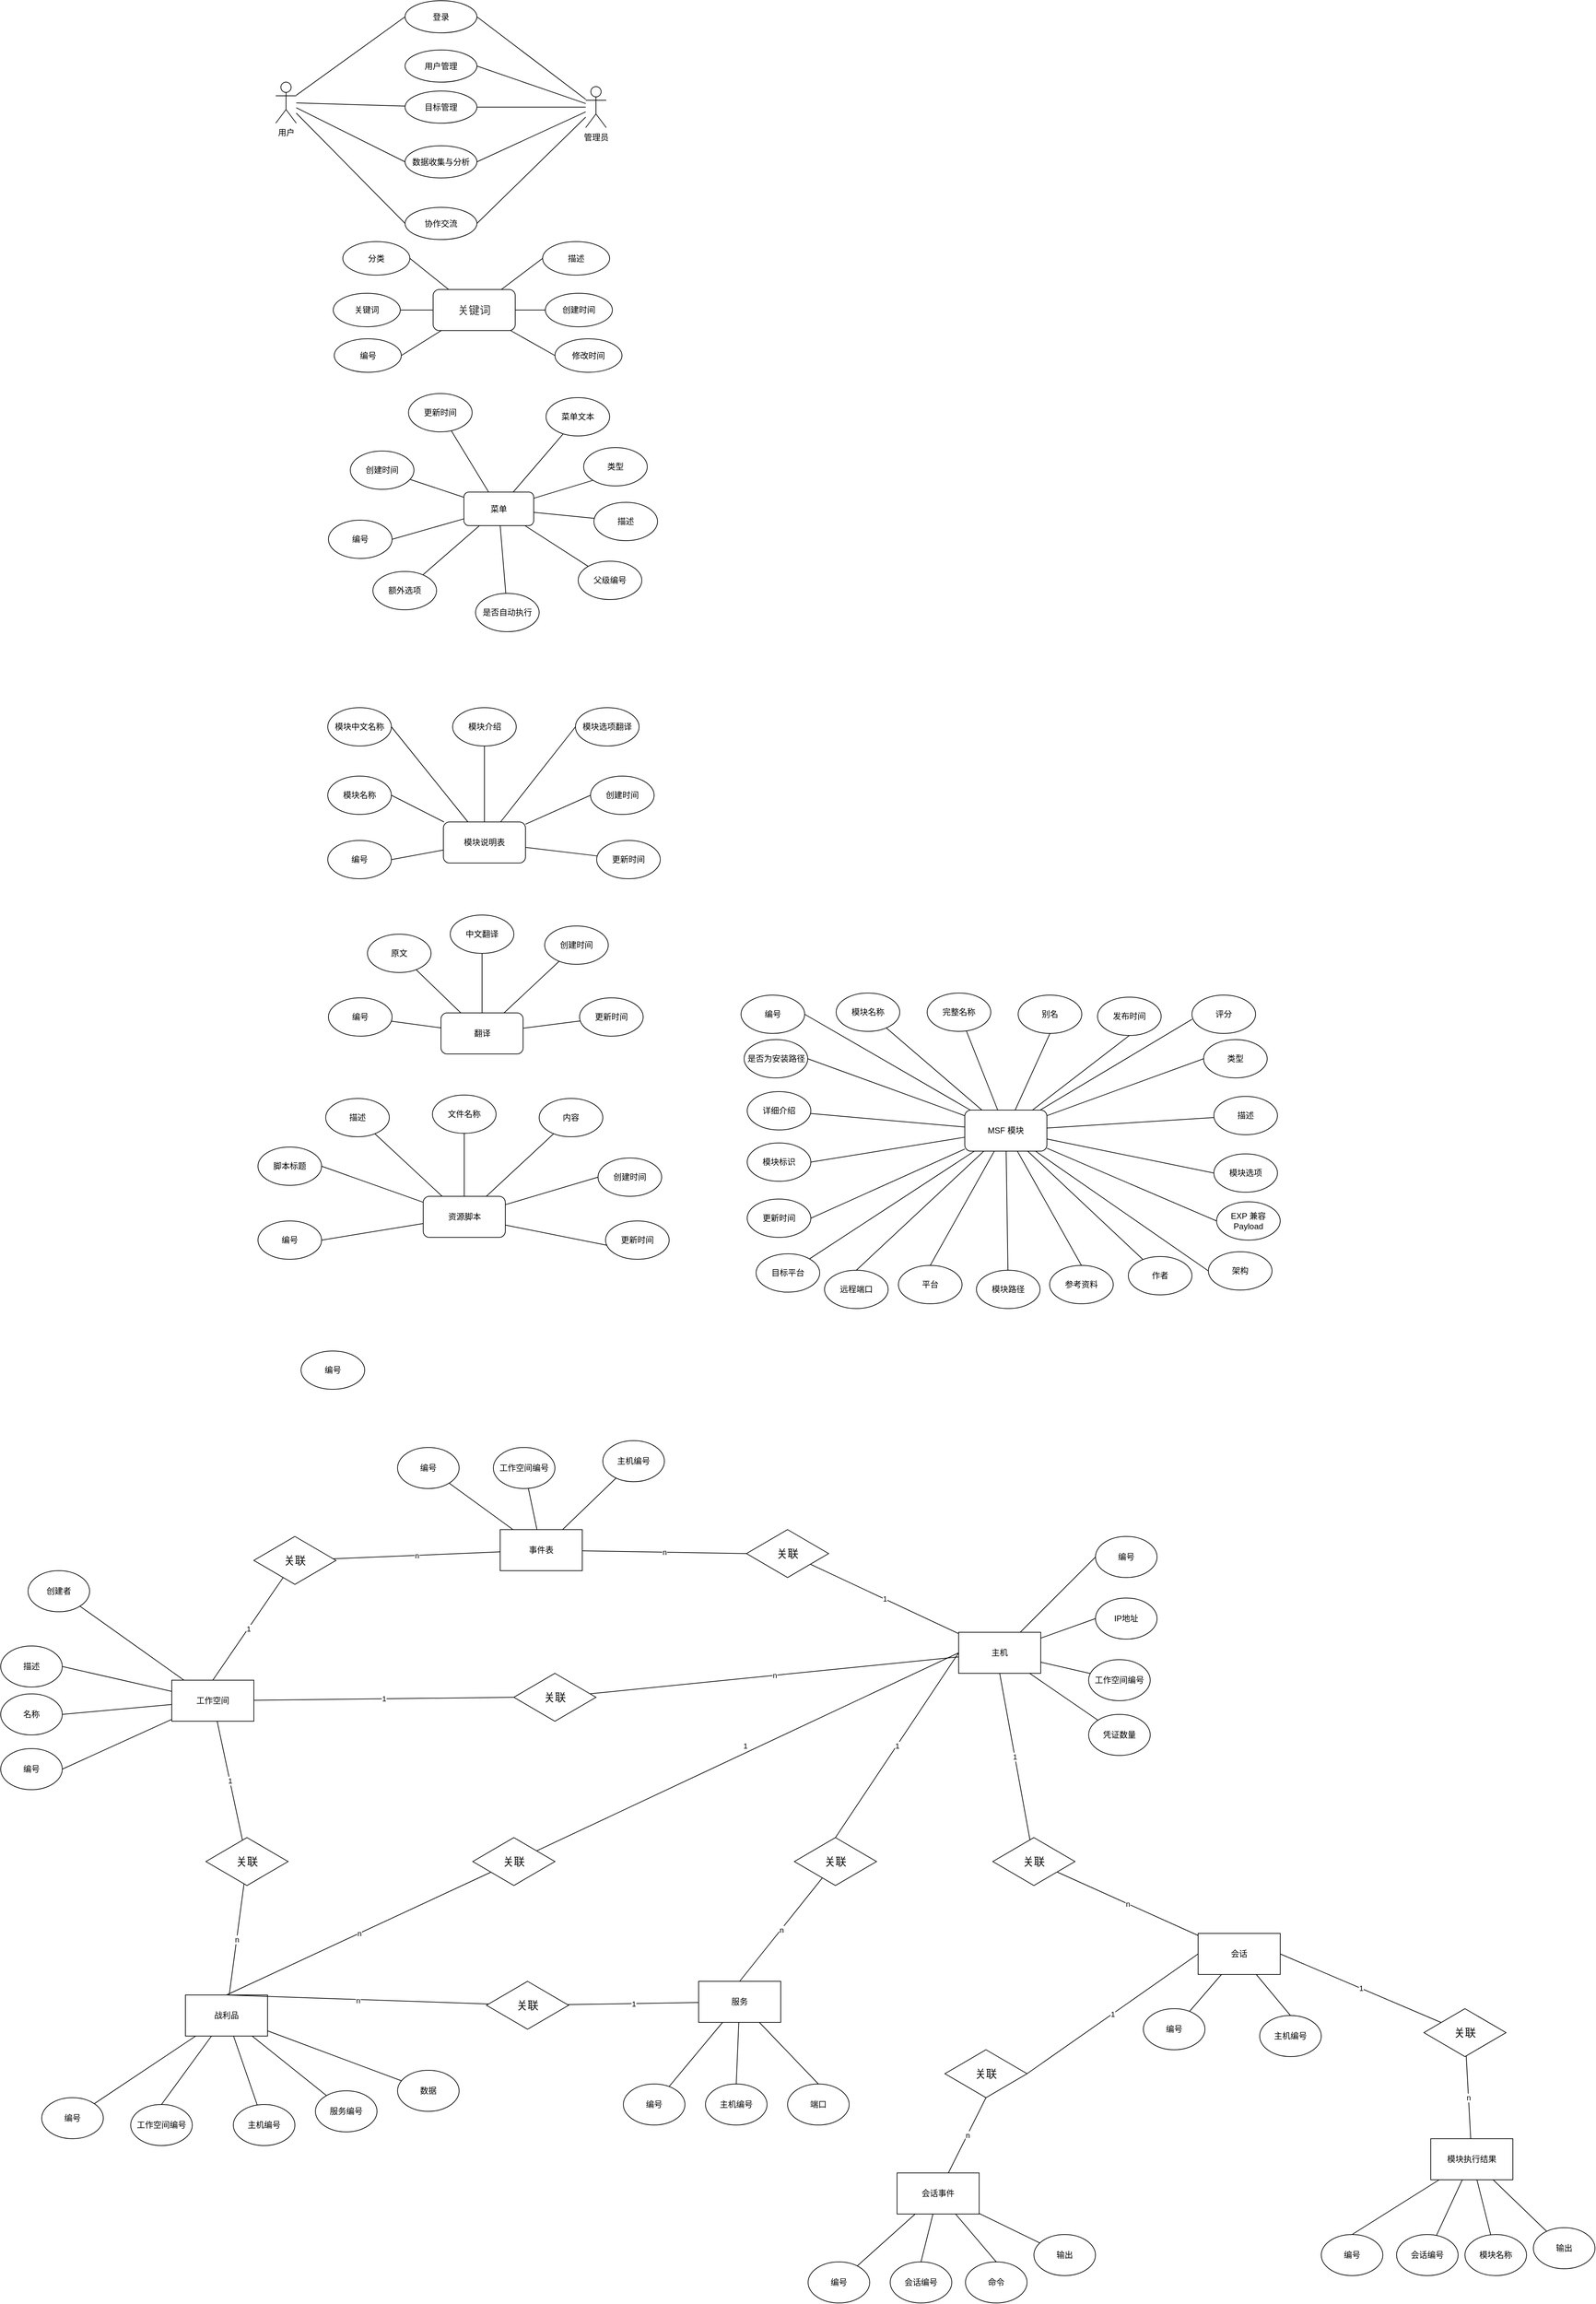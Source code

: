<mxfile version="24.2.7" type="github">
  <diagram name="第 1 页" id="Ajy2wys66Fz0jSLVwlwM">
    <mxGraphModel dx="3430" dy="1423" grid="0" gridSize="10" guides="1" tooltips="1" connect="1" arrows="1" fold="1" page="0" pageScale="1" pageWidth="827" pageHeight="1169" math="0" shadow="0">
      <root>
        <mxCell id="0" />
        <mxCell id="1" parent="0" />
        <mxCell id="NjXohZ08AH-dPAs8zQVj-25" value="" style="group" vertex="1" connectable="0" parent="1">
          <mxGeometry x="-148" y="46" width="483" height="349" as="geometry" />
        </mxCell>
        <mxCell id="NjXohZ08AH-dPAs8zQVj-11" style="rounded=0;orthogonalLoop=1;jettySize=auto;html=1;entryX=0;entryY=0.5;entryDx=0;entryDy=0;endArrow=none;endFill=0;" edge="1" parent="NjXohZ08AH-dPAs8zQVj-25" source="NjXohZ08AH-dPAs8zQVj-1" target="NjXohZ08AH-dPAs8zQVj-7">
          <mxGeometry relative="1" as="geometry" />
        </mxCell>
        <mxCell id="NjXohZ08AH-dPAs8zQVj-12" style="rounded=0;orthogonalLoop=1;jettySize=auto;html=1;endArrow=none;endFill=0;" edge="1" parent="NjXohZ08AH-dPAs8zQVj-25" source="NjXohZ08AH-dPAs8zQVj-1" target="NjXohZ08AH-dPAs8zQVj-9">
          <mxGeometry relative="1" as="geometry" />
        </mxCell>
        <mxCell id="NjXohZ08AH-dPAs8zQVj-13" style="rounded=0;orthogonalLoop=1;jettySize=auto;html=1;entryX=0;entryY=0.5;entryDx=0;entryDy=0;endArrow=none;endFill=0;" edge="1" parent="NjXohZ08AH-dPAs8zQVj-25" source="NjXohZ08AH-dPAs8zQVj-1" target="NjXohZ08AH-dPAs8zQVj-8">
          <mxGeometry relative="1" as="geometry" />
        </mxCell>
        <mxCell id="NjXohZ08AH-dPAs8zQVj-14" style="rounded=0;orthogonalLoop=1;jettySize=auto;html=1;entryX=0;entryY=0.5;entryDx=0;entryDy=0;endArrow=none;endFill=0;" edge="1" parent="NjXohZ08AH-dPAs8zQVj-25" source="NjXohZ08AH-dPAs8zQVj-1" target="NjXohZ08AH-dPAs8zQVj-10">
          <mxGeometry relative="1" as="geometry" />
        </mxCell>
        <mxCell id="NjXohZ08AH-dPAs8zQVj-1" value="用户" style="shape=umlActor;verticalLabelPosition=bottom;verticalAlign=top;html=1;outlineConnect=0;" vertex="1" parent="NjXohZ08AH-dPAs8zQVj-25">
          <mxGeometry y="119" width="30" height="60" as="geometry" />
        </mxCell>
        <mxCell id="NjXohZ08AH-dPAs8zQVj-7" value="登录" style="ellipse;whiteSpace=wrap;html=1;" vertex="1" parent="NjXohZ08AH-dPAs8zQVj-25">
          <mxGeometry x="189" width="105" height="47" as="geometry" />
        </mxCell>
        <mxCell id="NjXohZ08AH-dPAs8zQVj-8" value="数据收集与分析" style="ellipse;whiteSpace=wrap;html=1;" vertex="1" parent="NjXohZ08AH-dPAs8zQVj-25">
          <mxGeometry x="189" y="212" width="105" height="47" as="geometry" />
        </mxCell>
        <mxCell id="NjXohZ08AH-dPAs8zQVj-9" value="目标管理" style="ellipse;whiteSpace=wrap;html=1;" vertex="1" parent="NjXohZ08AH-dPAs8zQVj-25">
          <mxGeometry x="189" y="132" width="105" height="47" as="geometry" />
        </mxCell>
        <mxCell id="NjXohZ08AH-dPAs8zQVj-10" value="协作交流" style="ellipse;whiteSpace=wrap;html=1;" vertex="1" parent="NjXohZ08AH-dPAs8zQVj-25">
          <mxGeometry x="189" y="302" width="105" height="47" as="geometry" />
        </mxCell>
        <mxCell id="NjXohZ08AH-dPAs8zQVj-16" value="用户管理" style="ellipse;whiteSpace=wrap;html=1;" vertex="1" parent="NjXohZ08AH-dPAs8zQVj-25">
          <mxGeometry x="189" y="72" width="105" height="47" as="geometry" />
        </mxCell>
        <mxCell id="NjXohZ08AH-dPAs8zQVj-18" style="rounded=0;orthogonalLoop=1;jettySize=auto;html=1;entryX=1;entryY=0.5;entryDx=0;entryDy=0;endArrow=none;endFill=0;" edge="1" parent="NjXohZ08AH-dPAs8zQVj-25" source="NjXohZ08AH-dPAs8zQVj-17" target="NjXohZ08AH-dPAs8zQVj-7">
          <mxGeometry relative="1" as="geometry" />
        </mxCell>
        <mxCell id="NjXohZ08AH-dPAs8zQVj-19" style="rounded=0;orthogonalLoop=1;jettySize=auto;html=1;entryX=1;entryY=0.5;entryDx=0;entryDy=0;endArrow=none;endFill=0;" edge="1" parent="NjXohZ08AH-dPAs8zQVj-25" source="NjXohZ08AH-dPAs8zQVj-17" target="NjXohZ08AH-dPAs8zQVj-16">
          <mxGeometry relative="1" as="geometry" />
        </mxCell>
        <mxCell id="NjXohZ08AH-dPAs8zQVj-20" style="rounded=0;orthogonalLoop=1;jettySize=auto;html=1;entryX=1;entryY=0.5;entryDx=0;entryDy=0;endArrow=none;endFill=0;" edge="1" parent="NjXohZ08AH-dPAs8zQVj-25" source="NjXohZ08AH-dPAs8zQVj-17" target="NjXohZ08AH-dPAs8zQVj-9">
          <mxGeometry relative="1" as="geometry" />
        </mxCell>
        <mxCell id="NjXohZ08AH-dPAs8zQVj-21" style="rounded=0;orthogonalLoop=1;jettySize=auto;html=1;entryX=1;entryY=0.5;entryDx=0;entryDy=0;endArrow=none;endFill=0;" edge="1" parent="NjXohZ08AH-dPAs8zQVj-25" source="NjXohZ08AH-dPAs8zQVj-17" target="NjXohZ08AH-dPAs8zQVj-8">
          <mxGeometry relative="1" as="geometry" />
        </mxCell>
        <mxCell id="NjXohZ08AH-dPAs8zQVj-22" style="rounded=0;orthogonalLoop=1;jettySize=auto;html=1;entryX=1;entryY=0.5;entryDx=0;entryDy=0;endArrow=none;endFill=0;" edge="1" parent="NjXohZ08AH-dPAs8zQVj-25" source="NjXohZ08AH-dPAs8zQVj-17" target="NjXohZ08AH-dPAs8zQVj-10">
          <mxGeometry relative="1" as="geometry" />
        </mxCell>
        <mxCell id="NjXohZ08AH-dPAs8zQVj-17" value="管理员" style="shape=umlActor;verticalLabelPosition=bottom;verticalAlign=top;html=1;outlineConnect=0;" vertex="1" parent="NjXohZ08AH-dPAs8zQVj-25">
          <mxGeometry x="453" y="125.5" width="30" height="60" as="geometry" />
        </mxCell>
        <mxCell id="NjXohZ08AH-dPAs8zQVj-41" value="" style="group" vertex="1" connectable="0" parent="1">
          <mxGeometry x="-64" y="398" width="422" height="191" as="geometry" />
        </mxCell>
        <mxCell id="NjXohZ08AH-dPAs8zQVj-32" style="rounded=0;orthogonalLoop=1;jettySize=auto;html=1;entryX=0;entryY=0.5;entryDx=0;entryDy=0;endArrow=none;endFill=0;" edge="1" parent="NjXohZ08AH-dPAs8zQVj-41" source="NjXohZ08AH-dPAs8zQVj-26" target="NjXohZ08AH-dPAs8zQVj-29">
          <mxGeometry relative="1" as="geometry" />
        </mxCell>
        <mxCell id="NjXohZ08AH-dPAs8zQVj-33" style="rounded=0;orthogonalLoop=1;jettySize=auto;html=1;entryX=0;entryY=0.5;entryDx=0;entryDy=0;endArrow=none;endFill=0;" edge="1" parent="NjXohZ08AH-dPAs8zQVj-41" source="NjXohZ08AH-dPAs8zQVj-26" target="NjXohZ08AH-dPAs8zQVj-30">
          <mxGeometry relative="1" as="geometry" />
        </mxCell>
        <mxCell id="NjXohZ08AH-dPAs8zQVj-35" style="rounded=0;orthogonalLoop=1;jettySize=auto;html=1;entryX=0;entryY=0.5;entryDx=0;entryDy=0;endArrow=none;endFill=0;" edge="1" parent="NjXohZ08AH-dPAs8zQVj-41" source="NjXohZ08AH-dPAs8zQVj-26" target="NjXohZ08AH-dPAs8zQVj-31">
          <mxGeometry relative="1" as="geometry" />
        </mxCell>
        <mxCell id="NjXohZ08AH-dPAs8zQVj-36" style="rounded=0;orthogonalLoop=1;jettySize=auto;html=1;entryX=1;entryY=0.5;entryDx=0;entryDy=0;endArrow=none;endFill=0;" edge="1" parent="NjXohZ08AH-dPAs8zQVj-41" source="NjXohZ08AH-dPAs8zQVj-26" target="NjXohZ08AH-dPAs8zQVj-28">
          <mxGeometry relative="1" as="geometry" />
        </mxCell>
        <mxCell id="NjXohZ08AH-dPAs8zQVj-37" style="rounded=0;orthogonalLoop=1;jettySize=auto;html=1;entryX=1;entryY=0.5;entryDx=0;entryDy=0;endArrow=none;endFill=0;" edge="1" parent="NjXohZ08AH-dPAs8zQVj-41" source="NjXohZ08AH-dPAs8zQVj-26" target="NjXohZ08AH-dPAs8zQVj-27">
          <mxGeometry relative="1" as="geometry" />
        </mxCell>
        <mxCell id="NjXohZ08AH-dPAs8zQVj-40" style="rounded=0;orthogonalLoop=1;jettySize=auto;html=1;entryX=1;entryY=0.5;entryDx=0;entryDy=0;endArrow=none;endFill=0;" edge="1" parent="NjXohZ08AH-dPAs8zQVj-41" source="NjXohZ08AH-dPAs8zQVj-26" target="NjXohZ08AH-dPAs8zQVj-39">
          <mxGeometry relative="1" as="geometry" />
        </mxCell>
        <mxCell id="NjXohZ08AH-dPAs8zQVj-26" value="&lt;span style=&quot;color: rgb(51, 51, 51); font-family: &amp;quot;Open Sans&amp;quot;, &amp;quot;Clear Sans&amp;quot;, &amp;quot;Helvetica Neue&amp;quot;, Helvetica, Arial, &amp;quot;Segoe UI Emoji&amp;quot;, sans-serif; font-size: 16px; orphans: 4; text-align: left; white-space-collapse: preserve;&quot;&gt;关键词&lt;/span&gt;" style="rounded=1;whiteSpace=wrap;html=1;" vertex="1" parent="NjXohZ08AH-dPAs8zQVj-41">
          <mxGeometry x="146" y="70" width="120" height="60" as="geometry" />
        </mxCell>
        <mxCell id="NjXohZ08AH-dPAs8zQVj-27" value="关键词" style="ellipse;whiteSpace=wrap;html=1;" vertex="1" parent="NjXohZ08AH-dPAs8zQVj-41">
          <mxGeometry y="75.5" width="98" height="49" as="geometry" />
        </mxCell>
        <mxCell id="NjXohZ08AH-dPAs8zQVj-28" value="分类" style="ellipse;whiteSpace=wrap;html=1;" vertex="1" parent="NjXohZ08AH-dPAs8zQVj-41">
          <mxGeometry x="14" width="98" height="49" as="geometry" />
        </mxCell>
        <mxCell id="NjXohZ08AH-dPAs8zQVj-29" value="描述" style="ellipse;whiteSpace=wrap;html=1;" vertex="1" parent="NjXohZ08AH-dPAs8zQVj-41">
          <mxGeometry x="306" width="98" height="49" as="geometry" />
        </mxCell>
        <mxCell id="NjXohZ08AH-dPAs8zQVj-30" value="创建时间" style="ellipse;whiteSpace=wrap;html=1;" vertex="1" parent="NjXohZ08AH-dPAs8zQVj-41">
          <mxGeometry x="310" y="75.5" width="98" height="49" as="geometry" />
        </mxCell>
        <mxCell id="NjXohZ08AH-dPAs8zQVj-31" value="修改时间" style="ellipse;whiteSpace=wrap;html=1;" vertex="1" parent="NjXohZ08AH-dPAs8zQVj-41">
          <mxGeometry x="324" y="142" width="98" height="49" as="geometry" />
        </mxCell>
        <mxCell id="NjXohZ08AH-dPAs8zQVj-39" value="编号" style="ellipse;whiteSpace=wrap;html=1;" vertex="1" parent="NjXohZ08AH-dPAs8zQVj-41">
          <mxGeometry x="1.5" y="142" width="98" height="49" as="geometry" />
        </mxCell>
        <mxCell id="NjXohZ08AH-dPAs8zQVj-80" value="" style="group" vertex="1" connectable="0" parent="1">
          <mxGeometry x="-71" y="620" width="481" height="348" as="geometry" />
        </mxCell>
        <mxCell id="NjXohZ08AH-dPAs8zQVj-66" style="rounded=0;orthogonalLoop=1;jettySize=auto;html=1;endArrow=none;endFill=0;" edge="1" parent="NjXohZ08AH-dPAs8zQVj-80" source="NjXohZ08AH-dPAs8zQVj-42" target="NjXohZ08AH-dPAs8zQVj-59">
          <mxGeometry relative="1" as="geometry" />
        </mxCell>
        <mxCell id="NjXohZ08AH-dPAs8zQVj-68" style="rounded=0;orthogonalLoop=1;jettySize=auto;html=1;endArrow=none;endFill=0;" edge="1" parent="NjXohZ08AH-dPAs8zQVj-80" source="NjXohZ08AH-dPAs8zQVj-42" target="NjXohZ08AH-dPAs8zQVj-57">
          <mxGeometry relative="1" as="geometry" />
        </mxCell>
        <mxCell id="NjXohZ08AH-dPAs8zQVj-69" style="rounded=0;orthogonalLoop=1;jettySize=auto;html=1;entryX=0;entryY=1;entryDx=0;entryDy=0;endArrow=none;endFill=0;" edge="1" parent="NjXohZ08AH-dPAs8zQVj-80" source="NjXohZ08AH-dPAs8zQVj-42" target="NjXohZ08AH-dPAs8zQVj-61">
          <mxGeometry relative="1" as="geometry" />
        </mxCell>
        <mxCell id="NjXohZ08AH-dPAs8zQVj-70" style="rounded=0;orthogonalLoop=1;jettySize=auto;html=1;endArrow=none;endFill=0;" edge="1" parent="NjXohZ08AH-dPAs8zQVj-80" source="NjXohZ08AH-dPAs8zQVj-42" target="NjXohZ08AH-dPAs8zQVj-60">
          <mxGeometry relative="1" as="geometry" />
        </mxCell>
        <mxCell id="NjXohZ08AH-dPAs8zQVj-71" style="rounded=0;orthogonalLoop=1;jettySize=auto;html=1;endArrow=none;endFill=0;" edge="1" parent="NjXohZ08AH-dPAs8zQVj-80" source="NjXohZ08AH-dPAs8zQVj-42" target="NjXohZ08AH-dPAs8zQVj-65">
          <mxGeometry relative="1" as="geometry" />
        </mxCell>
        <mxCell id="NjXohZ08AH-dPAs8zQVj-72" style="rounded=0;orthogonalLoop=1;jettySize=auto;html=1;endArrow=none;endFill=0;" edge="1" parent="NjXohZ08AH-dPAs8zQVj-80" source="NjXohZ08AH-dPAs8zQVj-42" target="NjXohZ08AH-dPAs8zQVj-62">
          <mxGeometry relative="1" as="geometry" />
        </mxCell>
        <mxCell id="NjXohZ08AH-dPAs8zQVj-73" style="rounded=0;orthogonalLoop=1;jettySize=auto;html=1;endArrow=none;endFill=0;" edge="1" parent="NjXohZ08AH-dPAs8zQVj-80" source="NjXohZ08AH-dPAs8zQVj-42" target="NjXohZ08AH-dPAs8zQVj-63">
          <mxGeometry relative="1" as="geometry" />
        </mxCell>
        <mxCell id="NjXohZ08AH-dPAs8zQVj-74" style="rounded=0;orthogonalLoop=1;jettySize=auto;html=1;entryX=1;entryY=0.5;entryDx=0;entryDy=0;endArrow=none;endFill=0;" edge="1" parent="NjXohZ08AH-dPAs8zQVj-80" source="NjXohZ08AH-dPAs8zQVj-42" target="NjXohZ08AH-dPAs8zQVj-64">
          <mxGeometry relative="1" as="geometry" />
        </mxCell>
        <mxCell id="NjXohZ08AH-dPAs8zQVj-75" style="rounded=0;orthogonalLoop=1;jettySize=auto;html=1;endArrow=none;endFill=0;" edge="1" parent="NjXohZ08AH-dPAs8zQVj-80" source="NjXohZ08AH-dPAs8zQVj-42" target="NjXohZ08AH-dPAs8zQVj-58">
          <mxGeometry relative="1" as="geometry" />
        </mxCell>
        <mxCell id="NjXohZ08AH-dPAs8zQVj-42" value="菜单" style="rounded=1;whiteSpace=wrap;html=1;" vertex="1" parent="NjXohZ08AH-dPAs8zQVj-80">
          <mxGeometry x="198" y="144" width="102" height="49" as="geometry" />
        </mxCell>
        <mxCell id="NjXohZ08AH-dPAs8zQVj-57" value="菜单文本" style="ellipse;whiteSpace=wrap;html=1;" vertex="1" parent="NjXohZ08AH-dPAs8zQVj-80">
          <mxGeometry x="318" y="6" width="93" height="56" as="geometry" />
        </mxCell>
        <mxCell id="NjXohZ08AH-dPAs8zQVj-58" value="创建时间" style="ellipse;whiteSpace=wrap;html=1;" vertex="1" parent="NjXohZ08AH-dPAs8zQVj-80">
          <mxGeometry x="32" y="84" width="93" height="56" as="geometry" />
        </mxCell>
        <mxCell id="NjXohZ08AH-dPAs8zQVj-59" value="更新时间" style="ellipse;whiteSpace=wrap;html=1;" vertex="1" parent="NjXohZ08AH-dPAs8zQVj-80">
          <mxGeometry x="117" width="93" height="56" as="geometry" />
        </mxCell>
        <mxCell id="NjXohZ08AH-dPAs8zQVj-60" value="描述" style="ellipse;whiteSpace=wrap;html=1;" vertex="1" parent="NjXohZ08AH-dPAs8zQVj-80">
          <mxGeometry x="388" y="159" width="93" height="56" as="geometry" />
        </mxCell>
        <mxCell id="NjXohZ08AH-dPAs8zQVj-61" value="类型" style="ellipse;whiteSpace=wrap;html=1;" vertex="1" parent="NjXohZ08AH-dPAs8zQVj-80">
          <mxGeometry x="373" y="79" width="93" height="56" as="geometry" />
        </mxCell>
        <mxCell id="NjXohZ08AH-dPAs8zQVj-62" value="是否自动执行" style="ellipse;whiteSpace=wrap;html=1;" vertex="1" parent="NjXohZ08AH-dPAs8zQVj-80">
          <mxGeometry x="215" y="292" width="93" height="56" as="geometry" />
        </mxCell>
        <mxCell id="NjXohZ08AH-dPAs8zQVj-63" value="额外选项" style="ellipse;whiteSpace=wrap;html=1;" vertex="1" parent="NjXohZ08AH-dPAs8zQVj-80">
          <mxGeometry x="65" y="260" width="93" height="56" as="geometry" />
        </mxCell>
        <mxCell id="NjXohZ08AH-dPAs8zQVj-64" value="编号" style="ellipse;whiteSpace=wrap;html=1;" vertex="1" parent="NjXohZ08AH-dPAs8zQVj-80">
          <mxGeometry y="185" width="93" height="56" as="geometry" />
        </mxCell>
        <mxCell id="NjXohZ08AH-dPAs8zQVj-65" value="父级编号" style="ellipse;whiteSpace=wrap;html=1;" vertex="1" parent="NjXohZ08AH-dPAs8zQVj-80">
          <mxGeometry x="365" y="245" width="93" height="56" as="geometry" />
        </mxCell>
        <mxCell id="NjXohZ08AH-dPAs8zQVj-98" value="" style="group" vertex="1" connectable="0" parent="1">
          <mxGeometry x="-72" y="1079" width="486" height="250" as="geometry" />
        </mxCell>
        <mxCell id="NjXohZ08AH-dPAs8zQVj-87" style="rounded=0;orthogonalLoop=1;jettySize=auto;html=1;endArrow=none;endFill=0;" edge="1" parent="NjXohZ08AH-dPAs8zQVj-98" source="NjXohZ08AH-dPAs8zQVj-77" target="NjXohZ08AH-dPAs8zQVj-83">
          <mxGeometry relative="1" as="geometry" />
        </mxCell>
        <mxCell id="NjXohZ08AH-dPAs8zQVj-88" style="rounded=0;orthogonalLoop=1;jettySize=auto;html=1;entryX=0;entryY=0.5;entryDx=0;entryDy=0;endArrow=none;endFill=0;" edge="1" parent="NjXohZ08AH-dPAs8zQVj-98" source="NjXohZ08AH-dPAs8zQVj-77" target="NjXohZ08AH-dPAs8zQVj-84">
          <mxGeometry relative="1" as="geometry" />
        </mxCell>
        <mxCell id="NjXohZ08AH-dPAs8zQVj-89" style="rounded=0;orthogonalLoop=1;jettySize=auto;html=1;entryX=0;entryY=0.5;entryDx=0;entryDy=0;endArrow=none;endFill=0;" edge="1" parent="NjXohZ08AH-dPAs8zQVj-98" source="NjXohZ08AH-dPAs8zQVj-77" target="NjXohZ08AH-dPAs8zQVj-85">
          <mxGeometry relative="1" as="geometry" />
        </mxCell>
        <mxCell id="NjXohZ08AH-dPAs8zQVj-91" style="rounded=0;orthogonalLoop=1;jettySize=auto;html=1;entryX=1;entryY=0.5;entryDx=0;entryDy=0;endArrow=none;endFill=0;" edge="1" parent="NjXohZ08AH-dPAs8zQVj-98" source="NjXohZ08AH-dPAs8zQVj-77" target="NjXohZ08AH-dPAs8zQVj-79">
          <mxGeometry relative="1" as="geometry" />
        </mxCell>
        <mxCell id="NjXohZ08AH-dPAs8zQVj-92" style="rounded=0;orthogonalLoop=1;jettySize=auto;html=1;entryX=1;entryY=0.5;entryDx=0;entryDy=0;endArrow=none;endFill=0;" edge="1" parent="NjXohZ08AH-dPAs8zQVj-98" source="NjXohZ08AH-dPAs8zQVj-77" target="NjXohZ08AH-dPAs8zQVj-81">
          <mxGeometry relative="1" as="geometry" />
        </mxCell>
        <mxCell id="NjXohZ08AH-dPAs8zQVj-93" style="rounded=0;orthogonalLoop=1;jettySize=auto;html=1;entryX=1;entryY=0.5;entryDx=0;entryDy=0;endArrow=none;endFill=0;" edge="1" parent="NjXohZ08AH-dPAs8zQVj-98" source="NjXohZ08AH-dPAs8zQVj-77" target="NjXohZ08AH-dPAs8zQVj-82">
          <mxGeometry relative="1" as="geometry" />
        </mxCell>
        <mxCell id="NjXohZ08AH-dPAs8zQVj-77" value="模块说明表" style="rounded=1;whiteSpace=wrap;html=1;" vertex="1" parent="NjXohZ08AH-dPAs8zQVj-98">
          <mxGeometry x="169" y="167" width="120" height="60" as="geometry" />
        </mxCell>
        <mxCell id="NjXohZ08AH-dPAs8zQVj-79" value="编号" style="ellipse;whiteSpace=wrap;html=1;" vertex="1" parent="NjXohZ08AH-dPAs8zQVj-98">
          <mxGeometry y="194" width="93" height="56" as="geometry" />
        </mxCell>
        <mxCell id="NjXohZ08AH-dPAs8zQVj-81" value="模块名称" style="ellipse;whiteSpace=wrap;html=1;" vertex="1" parent="NjXohZ08AH-dPAs8zQVj-98">
          <mxGeometry y="100" width="93" height="56" as="geometry" />
        </mxCell>
        <mxCell id="NjXohZ08AH-dPAs8zQVj-82" value="模块中文名称" style="ellipse;whiteSpace=wrap;html=1;" vertex="1" parent="NjXohZ08AH-dPAs8zQVj-98">
          <mxGeometry width="93" height="56" as="geometry" />
        </mxCell>
        <mxCell id="NjXohZ08AH-dPAs8zQVj-83" value="模块介绍" style="ellipse;whiteSpace=wrap;html=1;" vertex="1" parent="NjXohZ08AH-dPAs8zQVj-98">
          <mxGeometry x="182.5" width="93" height="56" as="geometry" />
        </mxCell>
        <mxCell id="NjXohZ08AH-dPAs8zQVj-84" value="模块选项翻译" style="ellipse;whiteSpace=wrap;html=1;" vertex="1" parent="NjXohZ08AH-dPAs8zQVj-98">
          <mxGeometry x="362" width="93" height="56" as="geometry" />
        </mxCell>
        <mxCell id="NjXohZ08AH-dPAs8zQVj-85" value="创建时间" style="ellipse;whiteSpace=wrap;html=1;" vertex="1" parent="NjXohZ08AH-dPAs8zQVj-98">
          <mxGeometry x="384" y="100" width="93" height="56" as="geometry" />
        </mxCell>
        <mxCell id="NjXohZ08AH-dPAs8zQVj-94" value="" style="rounded=0;orthogonalLoop=1;jettySize=auto;html=1;endArrow=none;endFill=0;" edge="1" parent="NjXohZ08AH-dPAs8zQVj-98" source="NjXohZ08AH-dPAs8zQVj-86" target="NjXohZ08AH-dPAs8zQVj-77">
          <mxGeometry relative="1" as="geometry" />
        </mxCell>
        <mxCell id="NjXohZ08AH-dPAs8zQVj-86" value="更新时间" style="ellipse;whiteSpace=wrap;html=1;" vertex="1" parent="NjXohZ08AH-dPAs8zQVj-98">
          <mxGeometry x="393" y="194" width="93" height="56" as="geometry" />
        </mxCell>
        <mxCell id="NjXohZ08AH-dPAs8zQVj-110" value="编号" style="ellipse;whiteSpace=wrap;html=1;" vertex="1" parent="1">
          <mxGeometry x="-111" y="2019" width="93" height="56" as="geometry" />
        </mxCell>
        <mxCell id="NjXohZ08AH-dPAs8zQVj-111" value="" style="group" vertex="1" connectable="0" parent="1">
          <mxGeometry x="-71" y="1382" width="460" height="203" as="geometry" />
        </mxCell>
        <mxCell id="NjXohZ08AH-dPAs8zQVj-103" style="rounded=0;orthogonalLoop=1;jettySize=auto;html=1;endArrow=none;endFill=0;" edge="1" parent="NjXohZ08AH-dPAs8zQVj-111" source="NjXohZ08AH-dPAs8zQVj-96" target="NjXohZ08AH-dPAs8zQVj-97">
          <mxGeometry relative="1" as="geometry" />
        </mxCell>
        <mxCell id="NjXohZ08AH-dPAs8zQVj-104" style="rounded=0;orthogonalLoop=1;jettySize=auto;html=1;endArrow=none;endFill=0;" edge="1" parent="NjXohZ08AH-dPAs8zQVj-111" source="NjXohZ08AH-dPAs8zQVj-96" target="NjXohZ08AH-dPAs8zQVj-99">
          <mxGeometry relative="1" as="geometry" />
        </mxCell>
        <mxCell id="NjXohZ08AH-dPAs8zQVj-105" style="rounded=0;orthogonalLoop=1;jettySize=auto;html=1;endArrow=none;endFill=0;" edge="1" parent="NjXohZ08AH-dPAs8zQVj-111" source="NjXohZ08AH-dPAs8zQVj-96" target="NjXohZ08AH-dPAs8zQVj-100">
          <mxGeometry relative="1" as="geometry" />
        </mxCell>
        <mxCell id="NjXohZ08AH-dPAs8zQVj-106" style="rounded=0;orthogonalLoop=1;jettySize=auto;html=1;endArrow=none;endFill=0;" edge="1" parent="NjXohZ08AH-dPAs8zQVj-111" source="NjXohZ08AH-dPAs8zQVj-96" target="NjXohZ08AH-dPAs8zQVj-101">
          <mxGeometry relative="1" as="geometry" />
        </mxCell>
        <mxCell id="NjXohZ08AH-dPAs8zQVj-107" style="rounded=0;orthogonalLoop=1;jettySize=auto;html=1;endArrow=none;endFill=0;" edge="1" parent="NjXohZ08AH-dPAs8zQVj-111" source="NjXohZ08AH-dPAs8zQVj-96" target="NjXohZ08AH-dPAs8zQVj-102">
          <mxGeometry relative="1" as="geometry" />
        </mxCell>
        <mxCell id="NjXohZ08AH-dPAs8zQVj-96" value="翻译" style="rounded=1;whiteSpace=wrap;html=1;" vertex="1" parent="NjXohZ08AH-dPAs8zQVj-111">
          <mxGeometry x="164.5" y="143" width="120" height="60" as="geometry" />
        </mxCell>
        <mxCell id="NjXohZ08AH-dPAs8zQVj-97" value="编号" style="ellipse;whiteSpace=wrap;html=1;" vertex="1" parent="NjXohZ08AH-dPAs8zQVj-111">
          <mxGeometry y="121" width="93" height="56" as="geometry" />
        </mxCell>
        <mxCell id="NjXohZ08AH-dPAs8zQVj-99" value="原文" style="ellipse;whiteSpace=wrap;html=1;" vertex="1" parent="NjXohZ08AH-dPAs8zQVj-111">
          <mxGeometry x="57" y="28" width="93" height="56" as="geometry" />
        </mxCell>
        <mxCell id="NjXohZ08AH-dPAs8zQVj-100" value="中文翻译" style="ellipse;whiteSpace=wrap;html=1;" vertex="1" parent="NjXohZ08AH-dPAs8zQVj-111">
          <mxGeometry x="178" width="93" height="56" as="geometry" />
        </mxCell>
        <mxCell id="NjXohZ08AH-dPAs8zQVj-101" value="创建时间" style="ellipse;whiteSpace=wrap;html=1;" vertex="1" parent="NjXohZ08AH-dPAs8zQVj-111">
          <mxGeometry x="316" y="16" width="93" height="56" as="geometry" />
        </mxCell>
        <mxCell id="NjXohZ08AH-dPAs8zQVj-102" value="更新时间" style="ellipse;whiteSpace=wrap;html=1;" vertex="1" parent="NjXohZ08AH-dPAs8zQVj-111">
          <mxGeometry x="367" y="121" width="93" height="56" as="geometry" />
        </mxCell>
        <mxCell id="NjXohZ08AH-dPAs8zQVj-126" value="" style="group" vertex="1" connectable="0" parent="1">
          <mxGeometry x="-174" y="1645" width="601" height="240" as="geometry" />
        </mxCell>
        <mxCell id="NjXohZ08AH-dPAs8zQVj-119" style="rounded=0;orthogonalLoop=1;jettySize=auto;html=1;endArrow=none;endFill=0;" edge="1" parent="NjXohZ08AH-dPAs8zQVj-126" source="NjXohZ08AH-dPAs8zQVj-109" target="NjXohZ08AH-dPAs8zQVj-115">
          <mxGeometry relative="1" as="geometry" />
        </mxCell>
        <mxCell id="NjXohZ08AH-dPAs8zQVj-120" style="rounded=0;orthogonalLoop=1;jettySize=auto;html=1;endArrow=none;endFill=0;" edge="1" parent="NjXohZ08AH-dPAs8zQVj-126" source="NjXohZ08AH-dPAs8zQVj-109" target="NjXohZ08AH-dPAs8zQVj-114">
          <mxGeometry relative="1" as="geometry" />
        </mxCell>
        <mxCell id="NjXohZ08AH-dPAs8zQVj-121" style="rounded=0;orthogonalLoop=1;jettySize=auto;html=1;entryX=1;entryY=0.5;entryDx=0;entryDy=0;endArrow=none;endFill=0;" edge="1" parent="NjXohZ08AH-dPAs8zQVj-126" source="NjXohZ08AH-dPAs8zQVj-109" target="NjXohZ08AH-dPAs8zQVj-113">
          <mxGeometry relative="1" as="geometry" />
        </mxCell>
        <mxCell id="NjXohZ08AH-dPAs8zQVj-122" style="rounded=0;orthogonalLoop=1;jettySize=auto;html=1;entryX=1;entryY=0.5;entryDx=0;entryDy=0;endArrow=none;endFill=0;" edge="1" parent="NjXohZ08AH-dPAs8zQVj-126" source="NjXohZ08AH-dPAs8zQVj-109" target="NjXohZ08AH-dPAs8zQVj-112">
          <mxGeometry relative="1" as="geometry" />
        </mxCell>
        <mxCell id="NjXohZ08AH-dPAs8zQVj-123" style="rounded=0;orthogonalLoop=1;jettySize=auto;html=1;entryX=0;entryY=0.5;entryDx=0;entryDy=0;endArrow=none;endFill=0;" edge="1" parent="NjXohZ08AH-dPAs8zQVj-126" source="NjXohZ08AH-dPAs8zQVj-109" target="NjXohZ08AH-dPAs8zQVj-117">
          <mxGeometry relative="1" as="geometry" />
        </mxCell>
        <mxCell id="NjXohZ08AH-dPAs8zQVj-124" style="rounded=0;orthogonalLoop=1;jettySize=auto;html=1;endArrow=none;endFill=0;" edge="1" parent="NjXohZ08AH-dPAs8zQVj-126" source="NjXohZ08AH-dPAs8zQVj-109" target="NjXohZ08AH-dPAs8zQVj-116">
          <mxGeometry relative="1" as="geometry" />
        </mxCell>
        <mxCell id="NjXohZ08AH-dPAs8zQVj-109" value="资源脚本" style="rounded=1;whiteSpace=wrap;html=1;" vertex="1" parent="NjXohZ08AH-dPAs8zQVj-126">
          <mxGeometry x="241.5" y="148" width="120" height="60" as="geometry" />
        </mxCell>
        <mxCell id="NjXohZ08AH-dPAs8zQVj-112" value="编号" style="ellipse;whiteSpace=wrap;html=1;" vertex="1" parent="NjXohZ08AH-dPAs8zQVj-126">
          <mxGeometry y="184" width="93" height="56" as="geometry" />
        </mxCell>
        <mxCell id="NjXohZ08AH-dPAs8zQVj-113" value="脚本标题" style="ellipse;whiteSpace=wrap;html=1;" vertex="1" parent="NjXohZ08AH-dPAs8zQVj-126">
          <mxGeometry y="76" width="93" height="56" as="geometry" />
        </mxCell>
        <mxCell id="NjXohZ08AH-dPAs8zQVj-114" value="描述" style="ellipse;whiteSpace=wrap;html=1;" vertex="1" parent="NjXohZ08AH-dPAs8zQVj-126">
          <mxGeometry x="99" y="5" width="93" height="56" as="geometry" />
        </mxCell>
        <mxCell id="NjXohZ08AH-dPAs8zQVj-115" value="文件名称" style="ellipse;whiteSpace=wrap;html=1;" vertex="1" parent="NjXohZ08AH-dPAs8zQVj-126">
          <mxGeometry x="255" width="93" height="56" as="geometry" />
        </mxCell>
        <mxCell id="NjXohZ08AH-dPAs8zQVj-116" value="内容" style="ellipse;whiteSpace=wrap;html=1;" vertex="1" parent="NjXohZ08AH-dPAs8zQVj-126">
          <mxGeometry x="411" y="5" width="93" height="56" as="geometry" />
        </mxCell>
        <mxCell id="NjXohZ08AH-dPAs8zQVj-117" value="创建时间" style="ellipse;whiteSpace=wrap;html=1;" vertex="1" parent="NjXohZ08AH-dPAs8zQVj-126">
          <mxGeometry x="497" y="92" width="93" height="56" as="geometry" />
        </mxCell>
        <mxCell id="NjXohZ08AH-dPAs8zQVj-118" value="更新时间" style="ellipse;whiteSpace=wrap;html=1;" vertex="1" parent="NjXohZ08AH-dPAs8zQVj-126">
          <mxGeometry x="508" y="184" width="93" height="56" as="geometry" />
        </mxCell>
        <mxCell id="NjXohZ08AH-dPAs8zQVj-125" style="rounded=0;orthogonalLoop=1;jettySize=auto;html=1;entryX=0.026;entryY=0.636;entryDx=0;entryDy=0;entryPerimeter=0;endArrow=none;endFill=0;" edge="1" parent="NjXohZ08AH-dPAs8zQVj-126" source="NjXohZ08AH-dPAs8zQVj-109" target="NjXohZ08AH-dPAs8zQVj-118">
          <mxGeometry relative="1" as="geometry" />
        </mxCell>
        <mxCell id="NjXohZ08AH-dPAs8zQVj-218" style="rounded=0;orthogonalLoop=1;jettySize=auto;html=1;endArrow=none;endFill=0;" edge="1" parent="1" source="NjXohZ08AH-dPAs8zQVj-213" target="NjXohZ08AH-dPAs8zQVj-192">
          <mxGeometry relative="1" as="geometry" />
        </mxCell>
        <mxCell id="NjXohZ08AH-dPAs8zQVj-221" value="n" style="edgeLabel;html=1;align=center;verticalAlign=middle;resizable=0;points=[];" vertex="1" connectable="0" parent="NjXohZ08AH-dPAs8zQVj-218">
          <mxGeometry relative="1" as="geometry">
            <mxPoint as="offset" />
          </mxGeometry>
        </mxCell>
        <mxCell id="NjXohZ08AH-dPAs8zQVj-213" value="&lt;span style=&quot;color: rgb(13, 13, 13); font-family: Söhne, ui-sans-serif, system-ui, -apple-system, &amp;quot;Segoe UI&amp;quot;, Roboto, Ubuntu, Cantarell, &amp;quot;Noto Sans&amp;quot;, sans-serif, &amp;quot;Helvetica Neue&amp;quot;, Arial, &amp;quot;Apple Color Emoji&amp;quot;, &amp;quot;Segoe UI Emoji&amp;quot;, &amp;quot;Segoe UI Symbol&amp;quot;, &amp;quot;Noto Color Emoji&amp;quot;; font-size: 16px; text-align: start; white-space-collapse: preserve;&quot;&gt;关联&lt;/span&gt;" style="rhombus;whiteSpace=wrap;html=1;" vertex="1" parent="1">
          <mxGeometry x="200" y="2490" width="120" height="70" as="geometry" />
        </mxCell>
        <mxCell id="NjXohZ08AH-dPAs8zQVj-216" value="" style="group" vertex="1" connectable="0" parent="1">
          <mxGeometry x="532" y="1496" width="788" height="461" as="geometry" />
        </mxCell>
        <mxCell id="NjXohZ08AH-dPAs8zQVj-150" style="rounded=0;orthogonalLoop=1;jettySize=auto;html=1;entryX=1;entryY=0.5;entryDx=0;entryDy=0;endArrow=none;endFill=0;" edge="1" parent="NjXohZ08AH-dPAs8zQVj-216" source="NjXohZ08AH-dPAs8zQVj-127" target="NjXohZ08AH-dPAs8zQVj-128">
          <mxGeometry relative="1" as="geometry" />
        </mxCell>
        <mxCell id="NjXohZ08AH-dPAs8zQVj-151" style="rounded=0;orthogonalLoop=1;jettySize=auto;html=1;endArrow=none;endFill=0;" edge="1" parent="NjXohZ08AH-dPAs8zQVj-216" source="NjXohZ08AH-dPAs8zQVj-127" target="NjXohZ08AH-dPAs8zQVj-129">
          <mxGeometry relative="1" as="geometry" />
        </mxCell>
        <mxCell id="NjXohZ08AH-dPAs8zQVj-152" style="rounded=0;orthogonalLoop=1;jettySize=auto;html=1;endArrow=none;endFill=0;" edge="1" parent="NjXohZ08AH-dPAs8zQVj-216" source="NjXohZ08AH-dPAs8zQVj-127" target="NjXohZ08AH-dPAs8zQVj-130">
          <mxGeometry relative="1" as="geometry" />
        </mxCell>
        <mxCell id="NjXohZ08AH-dPAs8zQVj-153" style="rounded=0;orthogonalLoop=1;jettySize=auto;html=1;entryX=0.5;entryY=1;entryDx=0;entryDy=0;endArrow=none;endFill=0;" edge="1" parent="NjXohZ08AH-dPAs8zQVj-216" source="NjXohZ08AH-dPAs8zQVj-127" target="NjXohZ08AH-dPAs8zQVj-131">
          <mxGeometry relative="1" as="geometry" />
        </mxCell>
        <mxCell id="NjXohZ08AH-dPAs8zQVj-154" style="rounded=0;orthogonalLoop=1;jettySize=auto;html=1;entryX=0.5;entryY=1;entryDx=0;entryDy=0;endArrow=none;endFill=0;" edge="1" parent="NjXohZ08AH-dPAs8zQVj-216" source="NjXohZ08AH-dPAs8zQVj-127" target="NjXohZ08AH-dPAs8zQVj-132">
          <mxGeometry relative="1" as="geometry" />
        </mxCell>
        <mxCell id="NjXohZ08AH-dPAs8zQVj-156" style="rounded=0;orthogonalLoop=1;jettySize=auto;html=1;entryX=0;entryY=0.5;entryDx=0;entryDy=0;endArrow=none;endFill=0;" edge="1" parent="NjXohZ08AH-dPAs8zQVj-216" source="NjXohZ08AH-dPAs8zQVj-127" target="NjXohZ08AH-dPAs8zQVj-134">
          <mxGeometry relative="1" as="geometry" />
        </mxCell>
        <mxCell id="NjXohZ08AH-dPAs8zQVj-157" style="rounded=0;orthogonalLoop=1;jettySize=auto;html=1;endArrow=none;endFill=0;" edge="1" parent="NjXohZ08AH-dPAs8zQVj-216" source="NjXohZ08AH-dPAs8zQVj-127" target="NjXohZ08AH-dPAs8zQVj-135">
          <mxGeometry relative="1" as="geometry" />
        </mxCell>
        <mxCell id="NjXohZ08AH-dPAs8zQVj-158" style="rounded=0;orthogonalLoop=1;jettySize=auto;html=1;entryX=0;entryY=0.5;entryDx=0;entryDy=0;endArrow=none;endFill=0;" edge="1" parent="NjXohZ08AH-dPAs8zQVj-216" source="NjXohZ08AH-dPAs8zQVj-127" target="NjXohZ08AH-dPAs8zQVj-147">
          <mxGeometry relative="1" as="geometry" />
        </mxCell>
        <mxCell id="NjXohZ08AH-dPAs8zQVj-159" style="rounded=0;orthogonalLoop=1;jettySize=auto;html=1;entryX=0;entryY=0.5;entryDx=0;entryDy=0;endArrow=none;endFill=0;" edge="1" parent="NjXohZ08AH-dPAs8zQVj-216" source="NjXohZ08AH-dPAs8zQVj-127" target="NjXohZ08AH-dPAs8zQVj-148">
          <mxGeometry relative="1" as="geometry" />
        </mxCell>
        <mxCell id="NjXohZ08AH-dPAs8zQVj-160" style="rounded=0;orthogonalLoop=1;jettySize=auto;html=1;entryX=0;entryY=0.5;entryDx=0;entryDy=0;endArrow=none;endFill=0;" edge="1" parent="NjXohZ08AH-dPAs8zQVj-216" source="NjXohZ08AH-dPAs8zQVj-127" target="NjXohZ08AH-dPAs8zQVj-140">
          <mxGeometry relative="1" as="geometry" />
        </mxCell>
        <mxCell id="NjXohZ08AH-dPAs8zQVj-161" style="rounded=0;orthogonalLoop=1;jettySize=auto;html=1;endArrow=none;endFill=0;" edge="1" parent="NjXohZ08AH-dPAs8zQVj-216" source="NjXohZ08AH-dPAs8zQVj-127" target="NjXohZ08AH-dPAs8zQVj-136">
          <mxGeometry relative="1" as="geometry" />
        </mxCell>
        <mxCell id="NjXohZ08AH-dPAs8zQVj-162" style="rounded=0;orthogonalLoop=1;jettySize=auto;html=1;entryX=0.5;entryY=0;entryDx=0;entryDy=0;endArrow=none;endFill=0;" edge="1" parent="NjXohZ08AH-dPAs8zQVj-216" source="NjXohZ08AH-dPAs8zQVj-127" target="NjXohZ08AH-dPAs8zQVj-137">
          <mxGeometry relative="1" as="geometry" />
        </mxCell>
        <mxCell id="NjXohZ08AH-dPAs8zQVj-163" style="rounded=0;orthogonalLoop=1;jettySize=auto;html=1;endArrow=none;endFill=0;" edge="1" parent="NjXohZ08AH-dPAs8zQVj-216" source="NjXohZ08AH-dPAs8zQVj-127" target="NjXohZ08AH-dPAs8zQVj-144">
          <mxGeometry relative="1" as="geometry" />
        </mxCell>
        <mxCell id="NjXohZ08AH-dPAs8zQVj-164" style="rounded=0;orthogonalLoop=1;jettySize=auto;html=1;entryX=0.5;entryY=0;entryDx=0;entryDy=0;endArrow=none;endFill=0;" edge="1" parent="NjXohZ08AH-dPAs8zQVj-216" source="NjXohZ08AH-dPAs8zQVj-127" target="NjXohZ08AH-dPAs8zQVj-139">
          <mxGeometry relative="1" as="geometry" />
        </mxCell>
        <mxCell id="NjXohZ08AH-dPAs8zQVj-165" style="rounded=0;orthogonalLoop=1;jettySize=auto;html=1;entryX=0.5;entryY=0;entryDx=0;entryDy=0;endArrow=none;endFill=0;" edge="1" parent="NjXohZ08AH-dPAs8zQVj-216" source="NjXohZ08AH-dPAs8zQVj-127" target="NjXohZ08AH-dPAs8zQVj-141">
          <mxGeometry relative="1" as="geometry" />
        </mxCell>
        <mxCell id="NjXohZ08AH-dPAs8zQVj-166" style="rounded=0;orthogonalLoop=1;jettySize=auto;html=1;endArrow=none;endFill=0;" edge="1" parent="NjXohZ08AH-dPAs8zQVj-216" source="NjXohZ08AH-dPAs8zQVj-127" target="NjXohZ08AH-dPAs8zQVj-145">
          <mxGeometry relative="1" as="geometry" />
        </mxCell>
        <mxCell id="NjXohZ08AH-dPAs8zQVj-167" style="rounded=0;orthogonalLoop=1;jettySize=auto;html=1;entryX=1;entryY=0.5;entryDx=0;entryDy=0;endArrow=none;endFill=0;" edge="1" parent="NjXohZ08AH-dPAs8zQVj-216" source="NjXohZ08AH-dPAs8zQVj-127" target="NjXohZ08AH-dPAs8zQVj-142">
          <mxGeometry relative="1" as="geometry" />
        </mxCell>
        <mxCell id="NjXohZ08AH-dPAs8zQVj-168" style="rounded=0;orthogonalLoop=1;jettySize=auto;html=1;entryX=1;entryY=0.5;entryDx=0;entryDy=0;endArrow=none;endFill=0;" edge="1" parent="NjXohZ08AH-dPAs8zQVj-216" source="NjXohZ08AH-dPAs8zQVj-127" target="NjXohZ08AH-dPAs8zQVj-143">
          <mxGeometry relative="1" as="geometry" />
        </mxCell>
        <mxCell id="NjXohZ08AH-dPAs8zQVj-169" style="rounded=0;orthogonalLoop=1;jettySize=auto;html=1;endArrow=none;endFill=0;" edge="1" parent="NjXohZ08AH-dPAs8zQVj-216" source="NjXohZ08AH-dPAs8zQVj-127" target="NjXohZ08AH-dPAs8zQVj-146">
          <mxGeometry relative="1" as="geometry" />
        </mxCell>
        <mxCell id="NjXohZ08AH-dPAs8zQVj-170" style="rounded=0;orthogonalLoop=1;jettySize=auto;html=1;entryX=1;entryY=0.5;entryDx=0;entryDy=0;endArrow=none;endFill=0;" edge="1" parent="NjXohZ08AH-dPAs8zQVj-216" source="NjXohZ08AH-dPAs8zQVj-127" target="NjXohZ08AH-dPAs8zQVj-149">
          <mxGeometry relative="1" as="geometry" />
        </mxCell>
        <mxCell id="NjXohZ08AH-dPAs8zQVj-127" value="MSF 模块" style="rounded=1;whiteSpace=wrap;html=1;" vertex="1" parent="NjXohZ08AH-dPAs8zQVj-216">
          <mxGeometry x="327" y="171" width="120" height="60" as="geometry" />
        </mxCell>
        <mxCell id="NjXohZ08AH-dPAs8zQVj-128" value="编号" style="ellipse;whiteSpace=wrap;html=1;" vertex="1" parent="NjXohZ08AH-dPAs8zQVj-216">
          <mxGeometry y="3" width="93" height="56" as="geometry" />
        </mxCell>
        <mxCell id="NjXohZ08AH-dPAs8zQVj-129" value="模块名称" style="ellipse;whiteSpace=wrap;html=1;" vertex="1" parent="NjXohZ08AH-dPAs8zQVj-216">
          <mxGeometry x="139" width="93" height="56" as="geometry" />
        </mxCell>
        <mxCell id="NjXohZ08AH-dPAs8zQVj-130" value="完整名称" style="ellipse;whiteSpace=wrap;html=1;" vertex="1" parent="NjXohZ08AH-dPAs8zQVj-216">
          <mxGeometry x="272" width="93" height="56" as="geometry" />
        </mxCell>
        <mxCell id="NjXohZ08AH-dPAs8zQVj-131" value="别名" style="ellipse;whiteSpace=wrap;html=1;" vertex="1" parent="NjXohZ08AH-dPAs8zQVj-216">
          <mxGeometry x="405" y="3" width="93" height="56" as="geometry" />
        </mxCell>
        <mxCell id="NjXohZ08AH-dPAs8zQVj-132" value="发布时间" style="ellipse;whiteSpace=wrap;html=1;" vertex="1" parent="NjXohZ08AH-dPAs8zQVj-216">
          <mxGeometry x="521" y="6" width="93" height="56" as="geometry" />
        </mxCell>
        <mxCell id="NjXohZ08AH-dPAs8zQVj-133" value="评分" style="ellipse;whiteSpace=wrap;html=1;" vertex="1" parent="NjXohZ08AH-dPAs8zQVj-216">
          <mxGeometry x="659" y="3" width="93" height="56" as="geometry" />
        </mxCell>
        <mxCell id="NjXohZ08AH-dPAs8zQVj-134" value="类型" style="ellipse;whiteSpace=wrap;html=1;" vertex="1" parent="NjXohZ08AH-dPAs8zQVj-216">
          <mxGeometry x="676" y="68" width="93" height="56" as="geometry" />
        </mxCell>
        <mxCell id="NjXohZ08AH-dPAs8zQVj-135" value="描述" style="ellipse;whiteSpace=wrap;html=1;" vertex="1" parent="NjXohZ08AH-dPAs8zQVj-216">
          <mxGeometry x="691" y="151" width="93" height="56" as="geometry" />
        </mxCell>
        <mxCell id="NjXohZ08AH-dPAs8zQVj-139" value="平台" style="ellipse;whiteSpace=wrap;html=1;" vertex="1" parent="NjXohZ08AH-dPAs8zQVj-216">
          <mxGeometry x="230" y="398" width="93" height="56" as="geometry" />
        </mxCell>
        <mxCell id="NjXohZ08AH-dPAs8zQVj-140" value="架构" style="ellipse;whiteSpace=wrap;html=1;" vertex="1" parent="NjXohZ08AH-dPAs8zQVj-216">
          <mxGeometry x="683" y="378" width="93" height="56" as="geometry" />
        </mxCell>
        <mxCell id="NjXohZ08AH-dPAs8zQVj-141" value="远程端口" style="ellipse;whiteSpace=wrap;html=1;" vertex="1" parent="NjXohZ08AH-dPAs8zQVj-216">
          <mxGeometry x="122" y="405" width="93" height="56" as="geometry" />
        </mxCell>
        <mxCell id="NjXohZ08AH-dPAs8zQVj-142" value="更新时间" style="ellipse;whiteSpace=wrap;html=1;" vertex="1" parent="NjXohZ08AH-dPAs8zQVj-216">
          <mxGeometry x="9" y="301" width="93" height="56" as="geometry" />
        </mxCell>
        <mxCell id="NjXohZ08AH-dPAs8zQVj-143" value="模块标识" style="ellipse;whiteSpace=wrap;html=1;" vertex="1" parent="NjXohZ08AH-dPAs8zQVj-216">
          <mxGeometry x="9" y="219" width="93" height="56" as="geometry" />
        </mxCell>
        <mxCell id="NjXohZ08AH-dPAs8zQVj-144" value="模块路径" style="ellipse;whiteSpace=wrap;html=1;" vertex="1" parent="NjXohZ08AH-dPAs8zQVj-216">
          <mxGeometry x="344" y="405" width="93" height="56" as="geometry" />
        </mxCell>
        <mxCell id="NjXohZ08AH-dPAs8zQVj-145" value="目标平台" style="ellipse;whiteSpace=wrap;html=1;" vertex="1" parent="NjXohZ08AH-dPAs8zQVj-216">
          <mxGeometry x="22" y="381" width="93" height="56" as="geometry" />
        </mxCell>
        <mxCell id="NjXohZ08AH-dPAs8zQVj-146" value="详细介绍" style="ellipse;whiteSpace=wrap;html=1;" vertex="1" parent="NjXohZ08AH-dPAs8zQVj-216">
          <mxGeometry x="9" y="144" width="93" height="56" as="geometry" />
        </mxCell>
        <mxCell id="NjXohZ08AH-dPAs8zQVj-147" value="模块选项" style="ellipse;whiteSpace=wrap;html=1;" vertex="1" parent="NjXohZ08AH-dPAs8zQVj-216">
          <mxGeometry x="691" y="235" width="93" height="56" as="geometry" />
        </mxCell>
        <mxCell id="NjXohZ08AH-dPAs8zQVj-148" value="EXP 兼容 Payload" style="ellipse;whiteSpace=wrap;html=1;" vertex="1" parent="NjXohZ08AH-dPAs8zQVj-216">
          <mxGeometry x="695" y="305" width="93" height="56" as="geometry" />
        </mxCell>
        <mxCell id="NjXohZ08AH-dPAs8zQVj-149" value="是否为安装路径" style="ellipse;whiteSpace=wrap;html=1;" vertex="1" parent="NjXohZ08AH-dPAs8zQVj-216">
          <mxGeometry x="4.5" y="68" width="93" height="56" as="geometry" />
        </mxCell>
        <mxCell id="NjXohZ08AH-dPAs8zQVj-155" style="rounded=0;orthogonalLoop=1;jettySize=auto;html=1;entryX=0.004;entryY=0.629;entryDx=0;entryDy=0;entryPerimeter=0;endArrow=none;endFill=0;" edge="1" parent="NjXohZ08AH-dPAs8zQVj-216" source="NjXohZ08AH-dPAs8zQVj-127" target="NjXohZ08AH-dPAs8zQVj-133">
          <mxGeometry relative="1" as="geometry" />
        </mxCell>
        <mxCell id="NjXohZ08AH-dPAs8zQVj-137" value="参考资料" style="ellipse;whiteSpace=wrap;html=1;" vertex="1" parent="NjXohZ08AH-dPAs8zQVj-216">
          <mxGeometry x="451" y="398" width="93" height="56" as="geometry" />
        </mxCell>
        <mxCell id="NjXohZ08AH-dPAs8zQVj-136" value="作者" style="ellipse;whiteSpace=wrap;html=1;" vertex="1" parent="NjXohZ08AH-dPAs8zQVj-216">
          <mxGeometry x="566" y="385" width="93" height="56" as="geometry" />
        </mxCell>
        <mxCell id="NjXohZ08AH-dPAs8zQVj-217" style="rounded=0;orthogonalLoop=1;jettySize=auto;html=1;entryX=0;entryY=0.5;entryDx=0;entryDy=0;endArrow=none;endFill=0;" edge="1" parent="1" source="NjXohZ08AH-dPAs8zQVj-172" target="NjXohZ08AH-dPAs8zQVj-213">
          <mxGeometry relative="1" as="geometry" />
        </mxCell>
        <mxCell id="NjXohZ08AH-dPAs8zQVj-219" value="1" style="edgeLabel;html=1;align=center;verticalAlign=middle;resizable=0;points=[];" vertex="1" connectable="0" parent="NjXohZ08AH-dPAs8zQVj-217">
          <mxGeometry relative="1" as="geometry">
            <mxPoint as="offset" />
          </mxGeometry>
        </mxCell>
        <mxCell id="NjXohZ08AH-dPAs8zQVj-226" style="rounded=0;orthogonalLoop=1;jettySize=auto;html=1;entryX=0;entryY=0.5;entryDx=0;entryDy=0;endArrow=none;endFill=0;" edge="1" parent="1" source="NjXohZ08AH-dPAs8zQVj-202" target="NjXohZ08AH-dPAs8zQVj-223">
          <mxGeometry relative="1" as="geometry" />
        </mxCell>
        <mxCell id="NjXohZ08AH-dPAs8zQVj-232" value="n" style="edgeLabel;html=1;align=center;verticalAlign=middle;resizable=0;points=[];" vertex="1" connectable="0" parent="NjXohZ08AH-dPAs8zQVj-226">
          <mxGeometry relative="1" as="geometry">
            <mxPoint as="offset" />
          </mxGeometry>
        </mxCell>
        <mxCell id="NjXohZ08AH-dPAs8zQVj-227" style="rounded=0;orthogonalLoop=1;jettySize=auto;html=1;endArrow=none;endFill=0;" edge="1" parent="1" source="NjXohZ08AH-dPAs8zQVj-223" target="NjXohZ08AH-dPAs8zQVj-192">
          <mxGeometry relative="1" as="geometry" />
        </mxCell>
        <mxCell id="NjXohZ08AH-dPAs8zQVj-230" value="1" style="edgeLabel;html=1;align=center;verticalAlign=middle;resizable=0;points=[];" vertex="1" connectable="0" parent="NjXohZ08AH-dPAs8zQVj-227">
          <mxGeometry relative="1" as="geometry">
            <mxPoint as="offset" />
          </mxGeometry>
        </mxCell>
        <mxCell id="NjXohZ08AH-dPAs8zQVj-223" value="&lt;span style=&quot;color: rgb(13, 13, 13); font-family: Söhne, ui-sans-serif, system-ui, -apple-system, &amp;quot;Segoe UI&amp;quot;, Roboto, Ubuntu, Cantarell, &amp;quot;Noto Sans&amp;quot;, sans-serif, &amp;quot;Helvetica Neue&amp;quot;, Arial, &amp;quot;Apple Color Emoji&amp;quot;, &amp;quot;Segoe UI Emoji&amp;quot;, &amp;quot;Segoe UI Symbol&amp;quot;, &amp;quot;Noto Color Emoji&amp;quot;; font-size: 16px; text-align: start; white-space-collapse: preserve;&quot;&gt;关联&lt;/span&gt;" style="rhombus;whiteSpace=wrap;html=1;" vertex="1" parent="1">
          <mxGeometry x="540" y="2280" width="120" height="70" as="geometry" />
        </mxCell>
        <mxCell id="NjXohZ08AH-dPAs8zQVj-240" value="" style="group" vertex="1" connectable="0" parent="1">
          <mxGeometry x="1120" y="2870" width="260" height="180" as="geometry" />
        </mxCell>
        <mxCell id="NjXohZ08AH-dPAs8zQVj-238" style="rounded=0;orthogonalLoop=1;jettySize=auto;html=1;endArrow=none;endFill=0;" edge="1" parent="NjXohZ08AH-dPAs8zQVj-240" source="NjXohZ08AH-dPAs8zQVj-233" target="NjXohZ08AH-dPAs8zQVj-234">
          <mxGeometry relative="1" as="geometry" />
        </mxCell>
        <mxCell id="NjXohZ08AH-dPAs8zQVj-239" style="rounded=0;orthogonalLoop=1;jettySize=auto;html=1;entryX=0.5;entryY=0;entryDx=0;entryDy=0;endArrow=none;endFill=0;" edge="1" parent="NjXohZ08AH-dPAs8zQVj-240" source="NjXohZ08AH-dPAs8zQVj-233" target="NjXohZ08AH-dPAs8zQVj-235">
          <mxGeometry relative="1" as="geometry" />
        </mxCell>
        <mxCell id="NjXohZ08AH-dPAs8zQVj-233" value="会话" style="rounded=0;whiteSpace=wrap;html=1;" vertex="1" parent="NjXohZ08AH-dPAs8zQVj-240">
          <mxGeometry x="80" width="120" height="60" as="geometry" />
        </mxCell>
        <mxCell id="NjXohZ08AH-dPAs8zQVj-234" value="编号" style="ellipse;whiteSpace=wrap;html=1;" vertex="1" parent="NjXohZ08AH-dPAs8zQVj-240">
          <mxGeometry y="110" width="90" height="60" as="geometry" />
        </mxCell>
        <mxCell id="NjXohZ08AH-dPAs8zQVj-235" value="主机编号" style="ellipse;whiteSpace=wrap;html=1;" vertex="1" parent="NjXohZ08AH-dPAs8zQVj-240">
          <mxGeometry x="170" y="120" width="90" height="60" as="geometry" />
        </mxCell>
        <mxCell id="NjXohZ08AH-dPAs8zQVj-242" style="rounded=0;orthogonalLoop=1;jettySize=auto;html=1;endArrow=none;endFill=0;" edge="1" parent="1" source="NjXohZ08AH-dPAs8zQVj-241" target="NjXohZ08AH-dPAs8zQVj-233">
          <mxGeometry relative="1" as="geometry" />
        </mxCell>
        <mxCell id="NjXohZ08AH-dPAs8zQVj-248" value="n" style="edgeLabel;html=1;align=center;verticalAlign=middle;resizable=0;points=[];" vertex="1" connectable="0" parent="NjXohZ08AH-dPAs8zQVj-242">
          <mxGeometry relative="1" as="geometry">
            <mxPoint as="offset" />
          </mxGeometry>
        </mxCell>
        <mxCell id="NjXohZ08AH-dPAs8zQVj-259" value="&lt;span style=&quot;color: rgb(13, 13, 13); font-family: Söhne, ui-sans-serif, system-ui, -apple-system, &amp;quot;Segoe UI&amp;quot;, Roboto, Ubuntu, Cantarell, &amp;quot;Noto Sans&amp;quot;, sans-serif, &amp;quot;Helvetica Neue&amp;quot;, Arial, &amp;quot;Apple Color Emoji&amp;quot;, &amp;quot;Segoe UI Emoji&amp;quot;, &amp;quot;Segoe UI Symbol&amp;quot;, &amp;quot;Noto Color Emoji&amp;quot;; font-size: 16px; text-align: start; white-space-collapse: preserve;&quot;&gt;关联&lt;/span&gt;" style="rhombus;whiteSpace=wrap;html=1;" vertex="1" parent="1">
          <mxGeometry x="830" y="3040" width="120" height="70" as="geometry" />
        </mxCell>
        <mxCell id="NjXohZ08AH-dPAs8zQVj-260" style="rounded=0;orthogonalLoop=1;jettySize=auto;html=1;entryX=0.5;entryY=1;entryDx=0;entryDy=0;endArrow=none;endFill=0;" edge="1" parent="1" source="NjXohZ08AH-dPAs8zQVj-249" target="NjXohZ08AH-dPAs8zQVj-259">
          <mxGeometry relative="1" as="geometry" />
        </mxCell>
        <mxCell id="NjXohZ08AH-dPAs8zQVj-262" value="n" style="edgeLabel;html=1;align=center;verticalAlign=middle;resizable=0;points=[];" vertex="1" connectable="0" parent="NjXohZ08AH-dPAs8zQVj-260">
          <mxGeometry relative="1" as="geometry">
            <mxPoint as="offset" />
          </mxGeometry>
        </mxCell>
        <mxCell id="NjXohZ08AH-dPAs8zQVj-261" style="rounded=0;orthogonalLoop=1;jettySize=auto;html=1;entryX=1;entryY=0.5;entryDx=0;entryDy=0;endArrow=none;endFill=0;exitX=0;exitY=0.5;exitDx=0;exitDy=0;" edge="1" parent="1" source="NjXohZ08AH-dPAs8zQVj-233" target="NjXohZ08AH-dPAs8zQVj-259">
          <mxGeometry relative="1" as="geometry" />
        </mxCell>
        <mxCell id="NjXohZ08AH-dPAs8zQVj-263" value="1" style="edgeLabel;html=1;align=center;verticalAlign=middle;resizable=0;points=[];" vertex="1" connectable="0" parent="NjXohZ08AH-dPAs8zQVj-261">
          <mxGeometry relative="1" as="geometry">
            <mxPoint as="offset" />
          </mxGeometry>
        </mxCell>
        <mxCell id="NjXohZ08AH-dPAs8zQVj-273" value="" style="group" vertex="1" connectable="0" parent="1">
          <mxGeometry x="1380" y="3170" width="400" height="200" as="geometry" />
        </mxCell>
        <mxCell id="NjXohZ08AH-dPAs8zQVj-269" style="rounded=0;orthogonalLoop=1;jettySize=auto;html=1;entryX=0.5;entryY=0;entryDx=0;entryDy=0;endArrow=none;endFill=0;" edge="1" parent="NjXohZ08AH-dPAs8zQVj-273" source="NjXohZ08AH-dPAs8zQVj-264" target="NjXohZ08AH-dPAs8zQVj-265">
          <mxGeometry relative="1" as="geometry" />
        </mxCell>
        <mxCell id="NjXohZ08AH-dPAs8zQVj-270" style="rounded=0;orthogonalLoop=1;jettySize=auto;html=1;endArrow=none;endFill=0;" edge="1" parent="NjXohZ08AH-dPAs8zQVj-273" source="NjXohZ08AH-dPAs8zQVj-264" target="NjXohZ08AH-dPAs8zQVj-266">
          <mxGeometry relative="1" as="geometry" />
        </mxCell>
        <mxCell id="NjXohZ08AH-dPAs8zQVj-271" style="rounded=0;orthogonalLoop=1;jettySize=auto;html=1;endArrow=none;endFill=0;" edge="1" parent="NjXohZ08AH-dPAs8zQVj-273" source="NjXohZ08AH-dPAs8zQVj-264" target="NjXohZ08AH-dPAs8zQVj-267">
          <mxGeometry relative="1" as="geometry" />
        </mxCell>
        <mxCell id="NjXohZ08AH-dPAs8zQVj-272" style="rounded=0;orthogonalLoop=1;jettySize=auto;html=1;endArrow=none;endFill=0;" edge="1" parent="NjXohZ08AH-dPAs8zQVj-273" source="NjXohZ08AH-dPAs8zQVj-264" target="NjXohZ08AH-dPAs8zQVj-268">
          <mxGeometry relative="1" as="geometry" />
        </mxCell>
        <mxCell id="NjXohZ08AH-dPAs8zQVj-264" value="模块执行结果" style="rounded=0;whiteSpace=wrap;html=1;" vertex="1" parent="NjXohZ08AH-dPAs8zQVj-273">
          <mxGeometry x="160" width="120" height="60" as="geometry" />
        </mxCell>
        <mxCell id="NjXohZ08AH-dPAs8zQVj-265" value="编号" style="ellipse;whiteSpace=wrap;html=1;" vertex="1" parent="NjXohZ08AH-dPAs8zQVj-273">
          <mxGeometry y="140" width="90" height="60" as="geometry" />
        </mxCell>
        <mxCell id="NjXohZ08AH-dPAs8zQVj-266" value="会话编号" style="ellipse;whiteSpace=wrap;html=1;" vertex="1" parent="NjXohZ08AH-dPAs8zQVj-273">
          <mxGeometry x="110" y="140" width="90" height="60" as="geometry" />
        </mxCell>
        <mxCell id="NjXohZ08AH-dPAs8zQVj-267" value="模块名称" style="ellipse;whiteSpace=wrap;html=1;" vertex="1" parent="NjXohZ08AH-dPAs8zQVj-273">
          <mxGeometry x="210" y="140" width="90" height="60" as="geometry" />
        </mxCell>
        <mxCell id="NjXohZ08AH-dPAs8zQVj-268" value="输出" style="ellipse;whiteSpace=wrap;html=1;" vertex="1" parent="NjXohZ08AH-dPAs8zQVj-273">
          <mxGeometry x="310" y="130" width="90" height="60" as="geometry" />
        </mxCell>
        <mxCell id="NjXohZ08AH-dPAs8zQVj-275" style="rounded=0;orthogonalLoop=1;jettySize=auto;html=1;endArrow=none;endFill=0;" edge="1" parent="1" source="NjXohZ08AH-dPAs8zQVj-274" target="NjXohZ08AH-dPAs8zQVj-264">
          <mxGeometry relative="1" as="geometry" />
        </mxCell>
        <mxCell id="NjXohZ08AH-dPAs8zQVj-278" value="n" style="edgeLabel;html=1;align=center;verticalAlign=middle;resizable=0;points=[];" vertex="1" connectable="0" parent="NjXohZ08AH-dPAs8zQVj-275">
          <mxGeometry relative="1" as="geometry">
            <mxPoint as="offset" />
          </mxGeometry>
        </mxCell>
        <mxCell id="NjXohZ08AH-dPAs8zQVj-276" style="rounded=0;orthogonalLoop=1;jettySize=auto;html=1;entryX=1;entryY=0.5;entryDx=0;entryDy=0;endArrow=none;endFill=0;" edge="1" parent="1" source="NjXohZ08AH-dPAs8zQVj-274" target="NjXohZ08AH-dPAs8zQVj-233">
          <mxGeometry relative="1" as="geometry" />
        </mxCell>
        <mxCell id="NjXohZ08AH-dPAs8zQVj-277" value="1" style="edgeLabel;html=1;align=center;verticalAlign=middle;resizable=0;points=[];" vertex="1" connectable="0" parent="NjXohZ08AH-dPAs8zQVj-276">
          <mxGeometry relative="1" as="geometry">
            <mxPoint as="offset" />
          </mxGeometry>
        </mxCell>
        <mxCell id="NjXohZ08AH-dPAs8zQVj-274" value="&lt;span style=&quot;color: rgb(13, 13, 13); font-family: Söhne, ui-sans-serif, system-ui, -apple-system, &amp;quot;Segoe UI&amp;quot;, Roboto, Ubuntu, Cantarell, &amp;quot;Noto Sans&amp;quot;, sans-serif, &amp;quot;Helvetica Neue&amp;quot;, Arial, &amp;quot;Apple Color Emoji&amp;quot;, &amp;quot;Segoe UI Emoji&amp;quot;, &amp;quot;Segoe UI Symbol&amp;quot;, &amp;quot;Noto Color Emoji&amp;quot;; font-size: 16px; text-align: start; white-space-collapse: preserve;&quot;&gt;关联&lt;/span&gt;" style="rhombus;whiteSpace=wrap;html=1;" vertex="1" parent="1">
          <mxGeometry x="1530" y="2980" width="120" height="70" as="geometry" />
        </mxCell>
        <mxCell id="NjXohZ08AH-dPAs8zQVj-279" value="" style="group" vertex="1" connectable="0" parent="1">
          <mxGeometry x="630" y="3220" width="420" height="190" as="geometry" />
        </mxCell>
        <mxCell id="NjXohZ08AH-dPAs8zQVj-255" style="rounded=0;orthogonalLoop=1;jettySize=auto;html=1;endArrow=none;endFill=0;" edge="1" parent="NjXohZ08AH-dPAs8zQVj-279" source="NjXohZ08AH-dPAs8zQVj-249" target="NjXohZ08AH-dPAs8zQVj-250">
          <mxGeometry relative="1" as="geometry" />
        </mxCell>
        <mxCell id="NjXohZ08AH-dPAs8zQVj-256" style="rounded=0;orthogonalLoop=1;jettySize=auto;html=1;entryX=0.5;entryY=0;entryDx=0;entryDy=0;endArrow=none;endFill=0;" edge="1" parent="NjXohZ08AH-dPAs8zQVj-279" source="NjXohZ08AH-dPAs8zQVj-249" target="NjXohZ08AH-dPAs8zQVj-251">
          <mxGeometry relative="1" as="geometry" />
        </mxCell>
        <mxCell id="NjXohZ08AH-dPAs8zQVj-257" style="rounded=0;orthogonalLoop=1;jettySize=auto;html=1;entryX=0.5;entryY=0;entryDx=0;entryDy=0;endArrow=none;endFill=0;" edge="1" parent="NjXohZ08AH-dPAs8zQVj-279" source="NjXohZ08AH-dPAs8zQVj-249" target="NjXohZ08AH-dPAs8zQVj-252">
          <mxGeometry relative="1" as="geometry" />
        </mxCell>
        <mxCell id="NjXohZ08AH-dPAs8zQVj-258" style="rounded=0;orthogonalLoop=1;jettySize=auto;html=1;endArrow=none;endFill=0;" edge="1" parent="NjXohZ08AH-dPAs8zQVj-279" source="NjXohZ08AH-dPAs8zQVj-249" target="NjXohZ08AH-dPAs8zQVj-253">
          <mxGeometry relative="1" as="geometry" />
        </mxCell>
        <mxCell id="NjXohZ08AH-dPAs8zQVj-249" value="会话事件" style="rounded=0;whiteSpace=wrap;html=1;" vertex="1" parent="NjXohZ08AH-dPAs8zQVj-279">
          <mxGeometry x="130" width="120" height="60" as="geometry" />
        </mxCell>
        <mxCell id="NjXohZ08AH-dPAs8zQVj-250" value="编号" style="ellipse;whiteSpace=wrap;html=1;" vertex="1" parent="NjXohZ08AH-dPAs8zQVj-279">
          <mxGeometry y="130" width="90" height="60" as="geometry" />
        </mxCell>
        <mxCell id="NjXohZ08AH-dPAs8zQVj-251" value="会话编号" style="ellipse;whiteSpace=wrap;html=1;" vertex="1" parent="NjXohZ08AH-dPAs8zQVj-279">
          <mxGeometry x="120" y="130" width="90" height="60" as="geometry" />
        </mxCell>
        <mxCell id="NjXohZ08AH-dPAs8zQVj-252" value="命令" style="ellipse;whiteSpace=wrap;html=1;" vertex="1" parent="NjXohZ08AH-dPAs8zQVj-279">
          <mxGeometry x="230" y="130" width="90" height="60" as="geometry" />
        </mxCell>
        <mxCell id="NjXohZ08AH-dPAs8zQVj-253" value="输出" style="ellipse;whiteSpace=wrap;html=1;" vertex="1" parent="NjXohZ08AH-dPAs8zQVj-279">
          <mxGeometry x="330" y="90" width="90" height="60" as="geometry" />
        </mxCell>
        <mxCell id="NjXohZ08AH-dPAs8zQVj-288" value="" style="group" vertex="1" connectable="0" parent="1">
          <mxGeometry x="360" y="2940" width="340" height="210" as="geometry" />
        </mxCell>
        <mxCell id="NjXohZ08AH-dPAs8zQVj-285" style="rounded=0;orthogonalLoop=1;jettySize=auto;html=1;endArrow=none;endFill=0;" edge="1" parent="NjXohZ08AH-dPAs8zQVj-288" source="NjXohZ08AH-dPAs8zQVj-281" target="NjXohZ08AH-dPAs8zQVj-282">
          <mxGeometry relative="1" as="geometry" />
        </mxCell>
        <mxCell id="NjXohZ08AH-dPAs8zQVj-286" style="rounded=0;orthogonalLoop=1;jettySize=auto;html=1;entryX=0.5;entryY=0;entryDx=0;entryDy=0;endArrow=none;endFill=0;" edge="1" parent="NjXohZ08AH-dPAs8zQVj-288" source="NjXohZ08AH-dPAs8zQVj-281" target="NjXohZ08AH-dPAs8zQVj-283">
          <mxGeometry relative="1" as="geometry" />
        </mxCell>
        <mxCell id="NjXohZ08AH-dPAs8zQVj-287" style="rounded=0;orthogonalLoop=1;jettySize=auto;html=1;entryX=0.5;entryY=0;entryDx=0;entryDy=0;endArrow=none;endFill=0;" edge="1" parent="NjXohZ08AH-dPAs8zQVj-288" source="NjXohZ08AH-dPAs8zQVj-281" target="NjXohZ08AH-dPAs8zQVj-284">
          <mxGeometry relative="1" as="geometry" />
        </mxCell>
        <mxCell id="NjXohZ08AH-dPAs8zQVj-281" value="服务" style="rounded=0;whiteSpace=wrap;html=1;" vertex="1" parent="NjXohZ08AH-dPAs8zQVj-288">
          <mxGeometry x="110" width="120" height="60" as="geometry" />
        </mxCell>
        <mxCell id="NjXohZ08AH-dPAs8zQVj-282" value="编号" style="ellipse;whiteSpace=wrap;html=1;" vertex="1" parent="NjXohZ08AH-dPAs8zQVj-288">
          <mxGeometry y="150" width="90" height="60" as="geometry" />
        </mxCell>
        <mxCell id="NjXohZ08AH-dPAs8zQVj-283" value="主机编号" style="ellipse;whiteSpace=wrap;html=1;" vertex="1" parent="NjXohZ08AH-dPAs8zQVj-288">
          <mxGeometry x="120" y="150" width="90" height="60" as="geometry" />
        </mxCell>
        <mxCell id="NjXohZ08AH-dPAs8zQVj-284" value="端口" style="ellipse;whiteSpace=wrap;html=1;" vertex="1" parent="NjXohZ08AH-dPAs8zQVj-288">
          <mxGeometry x="240" y="150" width="90" height="60" as="geometry" />
        </mxCell>
        <mxCell id="NjXohZ08AH-dPAs8zQVj-291" style="rounded=0;orthogonalLoop=1;jettySize=auto;html=1;entryX=0.5;entryY=0;entryDx=0;entryDy=0;endArrow=none;endFill=0;" edge="1" parent="1" source="NjXohZ08AH-dPAs8zQVj-289" target="NjXohZ08AH-dPAs8zQVj-281">
          <mxGeometry relative="1" as="geometry" />
        </mxCell>
        <mxCell id="NjXohZ08AH-dPAs8zQVj-293" value="n" style="edgeLabel;html=1;align=center;verticalAlign=middle;resizable=0;points=[];" vertex="1" connectable="0" parent="NjXohZ08AH-dPAs8zQVj-291">
          <mxGeometry relative="1" as="geometry">
            <mxPoint as="offset" />
          </mxGeometry>
        </mxCell>
        <mxCell id="NjXohZ08AH-dPAs8zQVj-289" value="&lt;span style=&quot;color: rgb(13, 13, 13); font-family: Söhne, ui-sans-serif, system-ui, -apple-system, &amp;quot;Segoe UI&amp;quot;, Roboto, Ubuntu, Cantarell, &amp;quot;Noto Sans&amp;quot;, sans-serif, &amp;quot;Helvetica Neue&amp;quot;, Arial, &amp;quot;Apple Color Emoji&amp;quot;, &amp;quot;Segoe UI Emoji&amp;quot;, &amp;quot;Segoe UI Symbol&amp;quot;, &amp;quot;Noto Color Emoji&amp;quot;; font-size: 16px; text-align: start; white-space-collapse: preserve;&quot;&gt;关联&lt;/span&gt;" style="rhombus;whiteSpace=wrap;html=1;" vertex="1" parent="1">
          <mxGeometry x="610" y="2730" width="120" height="70" as="geometry" />
        </mxCell>
        <mxCell id="NjXohZ08AH-dPAs8zQVj-290" style="rounded=0;orthogonalLoop=1;jettySize=auto;html=1;entryX=0.5;entryY=0;entryDx=0;entryDy=0;endArrow=none;endFill=0;exitX=0;exitY=0.5;exitDx=0;exitDy=0;" edge="1" parent="1" source="NjXohZ08AH-dPAs8zQVj-192" target="NjXohZ08AH-dPAs8zQVj-289">
          <mxGeometry relative="1" as="geometry" />
        </mxCell>
        <mxCell id="NjXohZ08AH-dPAs8zQVj-292" value="1" style="edgeLabel;html=1;align=center;verticalAlign=middle;resizable=0;points=[];" vertex="1" connectable="0" parent="NjXohZ08AH-dPAs8zQVj-290">
          <mxGeometry relative="1" as="geometry">
            <mxPoint y="1" as="offset" />
          </mxGeometry>
        </mxCell>
        <mxCell id="NjXohZ08AH-dPAs8zQVj-304" value="" style="group" vertex="1" connectable="0" parent="1">
          <mxGeometry x="-490" y="2960" width="620" height="220" as="geometry" />
        </mxCell>
        <mxCell id="NjXohZ08AH-dPAs8zQVj-174" value="编号" style="ellipse;whiteSpace=wrap;html=1;" vertex="1" parent="NjXohZ08AH-dPAs8zQVj-304">
          <mxGeometry y="150" width="90" height="60" as="geometry" />
        </mxCell>
        <mxCell id="NjXohZ08AH-dPAs8zQVj-299" style="rounded=0;orthogonalLoop=1;jettySize=auto;html=1;endArrow=none;endFill=0;" edge="1" parent="NjXohZ08AH-dPAs8zQVj-304" source="NjXohZ08AH-dPAs8zQVj-294" target="NjXohZ08AH-dPAs8zQVj-174">
          <mxGeometry relative="1" as="geometry" />
        </mxCell>
        <mxCell id="NjXohZ08AH-dPAs8zQVj-300" style="rounded=0;orthogonalLoop=1;jettySize=auto;html=1;entryX=0.5;entryY=0;entryDx=0;entryDy=0;endArrow=none;endFill=0;" edge="1" parent="NjXohZ08AH-dPAs8zQVj-304" source="NjXohZ08AH-dPAs8zQVj-294" target="NjXohZ08AH-dPAs8zQVj-295">
          <mxGeometry relative="1" as="geometry" />
        </mxCell>
        <mxCell id="NjXohZ08AH-dPAs8zQVj-301" style="rounded=0;orthogonalLoop=1;jettySize=auto;html=1;endArrow=none;endFill=0;" edge="1" parent="NjXohZ08AH-dPAs8zQVj-304" source="NjXohZ08AH-dPAs8zQVj-294" target="NjXohZ08AH-dPAs8zQVj-296">
          <mxGeometry relative="1" as="geometry" />
        </mxCell>
        <mxCell id="NjXohZ08AH-dPAs8zQVj-302" style="rounded=0;orthogonalLoop=1;jettySize=auto;html=1;endArrow=none;endFill=0;" edge="1" parent="NjXohZ08AH-dPAs8zQVj-304" source="NjXohZ08AH-dPAs8zQVj-294" target="NjXohZ08AH-dPAs8zQVj-297">
          <mxGeometry relative="1" as="geometry" />
        </mxCell>
        <mxCell id="NjXohZ08AH-dPAs8zQVj-303" style="rounded=0;orthogonalLoop=1;jettySize=auto;html=1;endArrow=none;endFill=0;" edge="1" parent="NjXohZ08AH-dPAs8zQVj-304" source="NjXohZ08AH-dPAs8zQVj-294" target="NjXohZ08AH-dPAs8zQVj-298">
          <mxGeometry relative="1" as="geometry" />
        </mxCell>
        <mxCell id="NjXohZ08AH-dPAs8zQVj-294" value="战利品" style="rounded=0;whiteSpace=wrap;html=1;" vertex="1" parent="NjXohZ08AH-dPAs8zQVj-304">
          <mxGeometry x="210" width="120" height="60" as="geometry" />
        </mxCell>
        <mxCell id="NjXohZ08AH-dPAs8zQVj-295" value="工作空间编号" style="ellipse;whiteSpace=wrap;html=1;" vertex="1" parent="NjXohZ08AH-dPAs8zQVj-304">
          <mxGeometry x="130" y="160" width="90" height="60" as="geometry" />
        </mxCell>
        <mxCell id="NjXohZ08AH-dPAs8zQVj-296" value="主机编号" style="ellipse;whiteSpace=wrap;html=1;" vertex="1" parent="NjXohZ08AH-dPAs8zQVj-304">
          <mxGeometry x="280" y="160" width="90" height="60" as="geometry" />
        </mxCell>
        <mxCell id="NjXohZ08AH-dPAs8zQVj-297" value="服务编号" style="ellipse;whiteSpace=wrap;html=1;" vertex="1" parent="NjXohZ08AH-dPAs8zQVj-304">
          <mxGeometry x="400" y="140" width="90" height="60" as="geometry" />
        </mxCell>
        <mxCell id="NjXohZ08AH-dPAs8zQVj-298" value="数据" style="ellipse;whiteSpace=wrap;html=1;" vertex="1" parent="NjXohZ08AH-dPAs8zQVj-304">
          <mxGeometry x="520" y="110" width="90" height="60" as="geometry" />
        </mxCell>
        <mxCell id="NjXohZ08AH-dPAs8zQVj-310" style="rounded=0;orthogonalLoop=1;jettySize=auto;html=1;entryX=0.5;entryY=0;entryDx=0;entryDy=0;endArrow=none;endFill=0;" edge="1" parent="1" source="NjXohZ08AH-dPAs8zQVj-306" target="NjXohZ08AH-dPAs8zQVj-294">
          <mxGeometry relative="1" as="geometry" />
        </mxCell>
        <mxCell id="NjXohZ08AH-dPAs8zQVj-317" value="n" style="edgeLabel;html=1;align=center;verticalAlign=middle;resizable=0;points=[];" vertex="1" connectable="0" parent="NjXohZ08AH-dPAs8zQVj-310">
          <mxGeometry relative="1" as="geometry">
            <mxPoint as="offset" />
          </mxGeometry>
        </mxCell>
        <mxCell id="NjXohZ08AH-dPAs8zQVj-312" style="rounded=0;orthogonalLoop=1;jettySize=auto;html=1;entryX=0;entryY=0.5;entryDx=0;entryDy=0;endArrow=none;endFill=0;" edge="1" parent="1" source="NjXohZ08AH-dPAs8zQVj-306" target="NjXohZ08AH-dPAs8zQVj-192">
          <mxGeometry relative="1" as="geometry" />
        </mxCell>
        <mxCell id="NjXohZ08AH-dPAs8zQVj-319" value="1" style="edgeLabel;html=1;align=center;verticalAlign=middle;resizable=0;points=[];" vertex="1" connectable="0" parent="NjXohZ08AH-dPAs8zQVj-312">
          <mxGeometry y="10" relative="1" as="geometry">
            <mxPoint as="offset" />
          </mxGeometry>
        </mxCell>
        <mxCell id="NjXohZ08AH-dPAs8zQVj-306" value="&lt;span style=&quot;color: rgb(13, 13, 13); font-family: Söhne, ui-sans-serif, system-ui, -apple-system, &amp;quot;Segoe UI&amp;quot;, Roboto, Ubuntu, Cantarell, &amp;quot;Noto Sans&amp;quot;, sans-serif, &amp;quot;Helvetica Neue&amp;quot;, Arial, &amp;quot;Apple Color Emoji&amp;quot;, &amp;quot;Segoe UI Emoji&amp;quot;, &amp;quot;Segoe UI Symbol&amp;quot;, &amp;quot;Noto Color Emoji&amp;quot;; font-size: 16px; text-align: start; white-space-collapse: preserve;&quot;&gt;关联&lt;/span&gt;" style="rhombus;whiteSpace=wrap;html=1;" vertex="1" parent="1">
          <mxGeometry x="140" y="2730" width="120" height="70" as="geometry" />
        </mxCell>
        <mxCell id="NjXohZ08AH-dPAs8zQVj-311" style="rounded=0;orthogonalLoop=1;jettySize=auto;html=1;entryX=0.5;entryY=0;entryDx=0;entryDy=0;endArrow=none;endFill=0;" edge="1" parent="1" source="NjXohZ08AH-dPAs8zQVj-307" target="NjXohZ08AH-dPAs8zQVj-294">
          <mxGeometry relative="1" as="geometry" />
        </mxCell>
        <mxCell id="NjXohZ08AH-dPAs8zQVj-318" value="n" style="edgeLabel;html=1;align=center;verticalAlign=middle;resizable=0;points=[];" vertex="1" connectable="0" parent="NjXohZ08AH-dPAs8zQVj-311">
          <mxGeometry relative="1" as="geometry">
            <mxPoint y="1" as="offset" />
          </mxGeometry>
        </mxCell>
        <mxCell id="NjXohZ08AH-dPAs8zQVj-313" style="rounded=0;orthogonalLoop=1;jettySize=auto;html=1;endArrow=none;endFill=0;" edge="1" parent="1" source="NjXohZ08AH-dPAs8zQVj-307" target="NjXohZ08AH-dPAs8zQVj-281">
          <mxGeometry relative="1" as="geometry" />
        </mxCell>
        <mxCell id="NjXohZ08AH-dPAs8zQVj-320" value="1" style="edgeLabel;html=1;align=center;verticalAlign=middle;resizable=0;points=[];" vertex="1" connectable="0" parent="NjXohZ08AH-dPAs8zQVj-313">
          <mxGeometry relative="1" as="geometry">
            <mxPoint as="offset" />
          </mxGeometry>
        </mxCell>
        <mxCell id="NjXohZ08AH-dPAs8zQVj-307" value="&lt;span style=&quot;color: rgb(13, 13, 13); font-family: Söhne, ui-sans-serif, system-ui, -apple-system, &amp;quot;Segoe UI&amp;quot;, Roboto, Ubuntu, Cantarell, &amp;quot;Noto Sans&amp;quot;, sans-serif, &amp;quot;Helvetica Neue&amp;quot;, Arial, &amp;quot;Apple Color Emoji&amp;quot;, &amp;quot;Segoe UI Emoji&amp;quot;, &amp;quot;Segoe UI Symbol&amp;quot;, &amp;quot;Noto Color Emoji&amp;quot;; font-size: 16px; text-align: start; white-space-collapse: preserve;&quot;&gt;关联&lt;/span&gt;" style="rhombus;whiteSpace=wrap;html=1;" vertex="1" parent="1">
          <mxGeometry x="160" y="2940" width="120" height="70" as="geometry" />
        </mxCell>
        <mxCell id="NjXohZ08AH-dPAs8zQVj-309" style="rounded=0;orthogonalLoop=1;jettySize=auto;html=1;endArrow=none;endFill=0;" edge="1" parent="1" source="NjXohZ08AH-dPAs8zQVj-305" target="NjXohZ08AH-dPAs8zQVj-294">
          <mxGeometry relative="1" as="geometry" />
        </mxCell>
        <mxCell id="NjXohZ08AH-dPAs8zQVj-316" value="n" style="edgeLabel;html=1;align=center;verticalAlign=middle;resizable=0;points=[];" vertex="1" connectable="0" parent="NjXohZ08AH-dPAs8zQVj-309">
          <mxGeometry relative="1" as="geometry">
            <mxPoint as="offset" />
          </mxGeometry>
        </mxCell>
        <mxCell id="NjXohZ08AH-dPAs8zQVj-224" style="rounded=0;orthogonalLoop=1;jettySize=auto;html=1;entryX=0.5;entryY=0;entryDx=0;entryDy=0;endArrow=none;endFill=0;fontSize=11;" edge="1" parent="1" source="NjXohZ08AH-dPAs8zQVj-222" target="NjXohZ08AH-dPAs8zQVj-172">
          <mxGeometry relative="1" as="geometry" />
        </mxCell>
        <mxCell id="NjXohZ08AH-dPAs8zQVj-228" value="1" style="edgeLabel;html=1;align=center;verticalAlign=middle;resizable=0;points=[];" vertex="1" connectable="0" parent="NjXohZ08AH-dPAs8zQVj-224">
          <mxGeometry relative="1" as="geometry">
            <mxPoint as="offset" />
          </mxGeometry>
        </mxCell>
        <mxCell id="NjXohZ08AH-dPAs8zQVj-308" style="rounded=0;orthogonalLoop=1;jettySize=auto;html=1;endArrow=none;endFill=0;" edge="1" parent="1" source="NjXohZ08AH-dPAs8zQVj-172" target="NjXohZ08AH-dPAs8zQVj-305">
          <mxGeometry relative="1" as="geometry" />
        </mxCell>
        <mxCell id="NjXohZ08AH-dPAs8zQVj-315" value="1" style="edgeLabel;html=1;align=center;verticalAlign=middle;resizable=0;points=[];" vertex="1" connectable="0" parent="NjXohZ08AH-dPAs8zQVj-308">
          <mxGeometry relative="1" as="geometry">
            <mxPoint as="offset" />
          </mxGeometry>
        </mxCell>
        <mxCell id="NjXohZ08AH-dPAs8zQVj-305" value="&lt;span style=&quot;color: rgb(13, 13, 13); font-family: Söhne, ui-sans-serif, system-ui, -apple-system, &amp;quot;Segoe UI&amp;quot;, Roboto, Ubuntu, Cantarell, &amp;quot;Noto Sans&amp;quot;, sans-serif, &amp;quot;Helvetica Neue&amp;quot;, Arial, &amp;quot;Apple Color Emoji&amp;quot;, &amp;quot;Segoe UI Emoji&amp;quot;, &amp;quot;Segoe UI Symbol&amp;quot;, &amp;quot;Noto Color Emoji&amp;quot;; font-size: 16px; text-align: start; white-space-collapse: preserve;&quot;&gt;关联&lt;/span&gt;" style="rhombus;whiteSpace=wrap;html=1;" vertex="1" parent="1">
          <mxGeometry x="-250" y="2730" width="120" height="70" as="geometry" />
        </mxCell>
        <mxCell id="NjXohZ08AH-dPAs8zQVj-321" value="" style="group" vertex="1" connectable="0" parent="1">
          <mxGeometry x="-550" y="2340" width="370" height="320" as="geometry" />
        </mxCell>
        <mxCell id="NjXohZ08AH-dPAs8zQVj-180" value="创建者" style="ellipse;whiteSpace=wrap;html=1;" vertex="1" parent="NjXohZ08AH-dPAs8zQVj-321">
          <mxGeometry x="40" width="90" height="60" as="geometry" />
        </mxCell>
        <mxCell id="NjXohZ08AH-dPAs8zQVj-185" style="rounded=0;orthogonalLoop=1;jettySize=auto;html=1;endArrow=none;endFill=0;" edge="1" parent="NjXohZ08AH-dPAs8zQVj-321" source="NjXohZ08AH-dPAs8zQVj-172" target="NjXohZ08AH-dPAs8zQVj-180">
          <mxGeometry relative="1" as="geometry" />
        </mxCell>
        <mxCell id="NjXohZ08AH-dPAs8zQVj-187" style="rounded=0;orthogonalLoop=1;jettySize=auto;html=1;entryX=1;entryY=0.5;entryDx=0;entryDy=0;endArrow=none;endFill=0;" edge="1" parent="NjXohZ08AH-dPAs8zQVj-321" source="NjXohZ08AH-dPAs8zQVj-172" target="NjXohZ08AH-dPAs8zQVj-179">
          <mxGeometry relative="1" as="geometry" />
        </mxCell>
        <mxCell id="NjXohZ08AH-dPAs8zQVj-190" style="rounded=0;orthogonalLoop=1;jettySize=auto;html=1;entryX=1;entryY=0.5;entryDx=0;entryDy=0;endArrow=none;endFill=0;" edge="1" parent="NjXohZ08AH-dPAs8zQVj-321" source="NjXohZ08AH-dPAs8zQVj-172" target="NjXohZ08AH-dPAs8zQVj-176">
          <mxGeometry relative="1" as="geometry" />
        </mxCell>
        <mxCell id="NjXohZ08AH-dPAs8zQVj-191" style="rounded=0;orthogonalLoop=1;jettySize=auto;html=1;entryX=1;entryY=0.5;entryDx=0;entryDy=0;endArrow=none;endFill=0;" edge="1" parent="NjXohZ08AH-dPAs8zQVj-321" source="NjXohZ08AH-dPAs8zQVj-172" target="NjXohZ08AH-dPAs8zQVj-175">
          <mxGeometry relative="1" as="geometry" />
        </mxCell>
        <mxCell id="NjXohZ08AH-dPAs8zQVj-172" value="工作空间" style="rounded=0;whiteSpace=wrap;html=1;" vertex="1" parent="NjXohZ08AH-dPAs8zQVj-321">
          <mxGeometry x="250" y="160" width="120" height="60" as="geometry" />
        </mxCell>
        <mxCell id="NjXohZ08AH-dPAs8zQVj-175" value="编号" style="ellipse;whiteSpace=wrap;html=1;" vertex="1" parent="NjXohZ08AH-dPAs8zQVj-321">
          <mxGeometry y="260" width="90" height="60" as="geometry" />
        </mxCell>
        <mxCell id="NjXohZ08AH-dPAs8zQVj-176" value="名称" style="ellipse;whiteSpace=wrap;html=1;" vertex="1" parent="NjXohZ08AH-dPAs8zQVj-321">
          <mxGeometry y="180" width="90" height="60" as="geometry" />
        </mxCell>
        <mxCell id="NjXohZ08AH-dPAs8zQVj-179" value="描述" style="ellipse;whiteSpace=wrap;html=1;" vertex="1" parent="NjXohZ08AH-dPAs8zQVj-321">
          <mxGeometry y="110" width="90" height="60" as="geometry" />
        </mxCell>
        <mxCell id="NjXohZ08AH-dPAs8zQVj-222" value="&lt;span style=&quot;color: rgb(13, 13, 13); font-family: Söhne, ui-sans-serif, system-ui, -apple-system, &amp;quot;Segoe UI&amp;quot;, Roboto, Ubuntu, Cantarell, &amp;quot;Noto Sans&amp;quot;, sans-serif, &amp;quot;Helvetica Neue&amp;quot;, Arial, &amp;quot;Apple Color Emoji&amp;quot;, &amp;quot;Segoe UI Emoji&amp;quot;, &amp;quot;Segoe UI Symbol&amp;quot;, &amp;quot;Noto Color Emoji&amp;quot;; font-size: 16px; text-align: start; white-space-collapse: preserve;&quot;&gt;关联&lt;/span&gt;" style="rhombus;whiteSpace=wrap;html=1;" vertex="1" parent="1">
          <mxGeometry x="-180" y="2290" width="120" height="70" as="geometry" />
        </mxCell>
        <mxCell id="NjXohZ08AH-dPAs8zQVj-225" style="rounded=0;orthogonalLoop=1;jettySize=auto;html=1;endArrow=none;endFill=0;" edge="1" parent="1" source="NjXohZ08AH-dPAs8zQVj-222" target="NjXohZ08AH-dPAs8zQVj-202">
          <mxGeometry relative="1" as="geometry" />
        </mxCell>
        <mxCell id="NjXohZ08AH-dPAs8zQVj-229" value="n" style="edgeLabel;html=1;align=center;verticalAlign=middle;resizable=0;points=[];" vertex="1" connectable="0" parent="NjXohZ08AH-dPAs8zQVj-225">
          <mxGeometry relative="1" as="geometry">
            <mxPoint as="offset" />
          </mxGeometry>
        </mxCell>
        <mxCell id="NjXohZ08AH-dPAs8zQVj-323" value="" style="group" vertex="1" connectable="0" parent="1">
          <mxGeometry x="30" y="2150" width="390" height="190" as="geometry" />
        </mxCell>
        <mxCell id="NjXohZ08AH-dPAs8zQVj-206" style="rounded=0;orthogonalLoop=1;jettySize=auto;html=1;endArrow=none;endFill=0;movable=1;resizable=1;rotatable=1;deletable=1;editable=1;locked=0;connectable=1;" edge="1" parent="NjXohZ08AH-dPAs8zQVj-323" source="NjXohZ08AH-dPAs8zQVj-202" target="NjXohZ08AH-dPAs8zQVj-203">
          <mxGeometry relative="1" as="geometry" />
        </mxCell>
        <mxCell id="NjXohZ08AH-dPAs8zQVj-207" style="rounded=0;orthogonalLoop=1;jettySize=auto;html=1;endArrow=none;endFill=0;movable=1;resizable=1;rotatable=1;deletable=1;editable=1;locked=0;connectable=1;" edge="1" parent="NjXohZ08AH-dPAs8zQVj-323" source="NjXohZ08AH-dPAs8zQVj-202" target="NjXohZ08AH-dPAs8zQVj-204">
          <mxGeometry relative="1" as="geometry" />
        </mxCell>
        <mxCell id="NjXohZ08AH-dPAs8zQVj-208" style="rounded=0;orthogonalLoop=1;jettySize=auto;html=1;endArrow=none;endFill=0;movable=1;resizable=1;rotatable=1;deletable=1;editable=1;locked=0;connectable=1;" edge="1" parent="NjXohZ08AH-dPAs8zQVj-323" source="NjXohZ08AH-dPAs8zQVj-202" target="NjXohZ08AH-dPAs8zQVj-205">
          <mxGeometry relative="1" as="geometry" />
        </mxCell>
        <mxCell id="NjXohZ08AH-dPAs8zQVj-202" value="事件表" style="rounded=0;whiteSpace=wrap;html=1;movable=1;resizable=1;rotatable=1;deletable=1;editable=1;locked=0;connectable=1;" vertex="1" parent="NjXohZ08AH-dPAs8zQVj-323">
          <mxGeometry x="150" y="130" width="120" height="60" as="geometry" />
        </mxCell>
        <mxCell id="NjXohZ08AH-dPAs8zQVj-203" value="编号" style="ellipse;whiteSpace=wrap;html=1;movable=1;resizable=1;rotatable=1;deletable=1;editable=1;locked=0;connectable=1;" vertex="1" parent="NjXohZ08AH-dPAs8zQVj-323">
          <mxGeometry y="10" width="90" height="60" as="geometry" />
        </mxCell>
        <mxCell id="NjXohZ08AH-dPAs8zQVj-204" value="工作空间编号" style="ellipse;whiteSpace=wrap;html=1;movable=1;resizable=1;rotatable=1;deletable=1;editable=1;locked=0;connectable=1;" vertex="1" parent="NjXohZ08AH-dPAs8zQVj-323">
          <mxGeometry x="140" y="10" width="90" height="60" as="geometry" />
        </mxCell>
        <mxCell id="NjXohZ08AH-dPAs8zQVj-205" value="主机编号" style="ellipse;whiteSpace=wrap;html=1;movable=1;resizable=1;rotatable=1;deletable=1;editable=1;locked=0;connectable=1;" vertex="1" parent="NjXohZ08AH-dPAs8zQVj-323">
          <mxGeometry x="300" width="90" height="60" as="geometry" />
        </mxCell>
        <mxCell id="NjXohZ08AH-dPAs8zQVj-241" value="&lt;span style=&quot;color: rgb(13, 13, 13); font-family: Söhne, ui-sans-serif, system-ui, -apple-system, &amp;quot;Segoe UI&amp;quot;, Roboto, Ubuntu, Cantarell, &amp;quot;Noto Sans&amp;quot;, sans-serif, &amp;quot;Helvetica Neue&amp;quot;, Arial, &amp;quot;Apple Color Emoji&amp;quot;, &amp;quot;Segoe UI Emoji&amp;quot;, &amp;quot;Segoe UI Symbol&amp;quot;, &amp;quot;Noto Color Emoji&amp;quot;; font-size: 16px; text-align: start; white-space-collapse: preserve;&quot;&gt;关联&lt;/span&gt;" style="rhombus;whiteSpace=wrap;html=1;" vertex="1" parent="1">
          <mxGeometry x="900" y="2730" width="120" height="70" as="geometry" />
        </mxCell>
        <mxCell id="NjXohZ08AH-dPAs8zQVj-243" style="rounded=0;orthogonalLoop=1;jettySize=auto;html=1;entryX=0.5;entryY=1;entryDx=0;entryDy=0;endArrow=none;endFill=0;" edge="1" parent="1" source="NjXohZ08AH-dPAs8zQVj-241" target="NjXohZ08AH-dPAs8zQVj-192">
          <mxGeometry relative="1" as="geometry" />
        </mxCell>
        <mxCell id="NjXohZ08AH-dPAs8zQVj-247" value="1" style="edgeLabel;html=1;align=center;verticalAlign=middle;resizable=0;points=[];" vertex="1" connectable="0" parent="NjXohZ08AH-dPAs8zQVj-243">
          <mxGeometry relative="1" as="geometry">
            <mxPoint as="offset" />
          </mxGeometry>
        </mxCell>
        <mxCell id="NjXohZ08AH-dPAs8zQVj-325" value="" style="group" vertex="1" connectable="0" parent="1">
          <mxGeometry x="850" y="2290" width="300" height="320" as="geometry" />
        </mxCell>
        <mxCell id="NjXohZ08AH-dPAs8zQVj-198" style="rounded=0;orthogonalLoop=1;jettySize=auto;html=1;entryX=0;entryY=0.5;entryDx=0;entryDy=0;endArrow=none;endFill=0;" edge="1" parent="NjXohZ08AH-dPAs8zQVj-325" source="NjXohZ08AH-dPAs8zQVj-192" target="NjXohZ08AH-dPAs8zQVj-194">
          <mxGeometry relative="1" as="geometry" />
        </mxCell>
        <mxCell id="NjXohZ08AH-dPAs8zQVj-199" style="rounded=0;orthogonalLoop=1;jettySize=auto;html=1;entryX=0;entryY=0.5;entryDx=0;entryDy=0;endArrow=none;endFill=0;" edge="1" parent="NjXohZ08AH-dPAs8zQVj-325" source="NjXohZ08AH-dPAs8zQVj-192" target="NjXohZ08AH-dPAs8zQVj-195">
          <mxGeometry relative="1" as="geometry" />
        </mxCell>
        <mxCell id="NjXohZ08AH-dPAs8zQVj-200" style="rounded=0;orthogonalLoop=1;jettySize=auto;html=1;endArrow=none;endFill=0;" edge="1" parent="NjXohZ08AH-dPAs8zQVj-325" source="NjXohZ08AH-dPAs8zQVj-192" target="NjXohZ08AH-dPAs8zQVj-196">
          <mxGeometry relative="1" as="geometry" />
        </mxCell>
        <mxCell id="NjXohZ08AH-dPAs8zQVj-201" style="rounded=0;orthogonalLoop=1;jettySize=auto;html=1;endArrow=none;endFill=0;" edge="1" parent="NjXohZ08AH-dPAs8zQVj-325" source="NjXohZ08AH-dPAs8zQVj-192" target="NjXohZ08AH-dPAs8zQVj-197">
          <mxGeometry relative="1" as="geometry" />
        </mxCell>
        <mxCell id="NjXohZ08AH-dPAs8zQVj-192" value="主机" style="rounded=0;whiteSpace=wrap;html=1;" vertex="1" parent="NjXohZ08AH-dPAs8zQVj-325">
          <mxGeometry y="140" width="120" height="60" as="geometry" />
        </mxCell>
        <mxCell id="NjXohZ08AH-dPAs8zQVj-194" value="编号" style="ellipse;whiteSpace=wrap;html=1;" vertex="1" parent="NjXohZ08AH-dPAs8zQVj-325">
          <mxGeometry x="200" width="90" height="60" as="geometry" />
        </mxCell>
        <mxCell id="NjXohZ08AH-dPAs8zQVj-195" value="IP地址" style="ellipse;whiteSpace=wrap;html=1;" vertex="1" parent="NjXohZ08AH-dPAs8zQVj-325">
          <mxGeometry x="200" y="90" width="90" height="60" as="geometry" />
        </mxCell>
        <mxCell id="NjXohZ08AH-dPAs8zQVj-196" value="工作空间编号" style="ellipse;whiteSpace=wrap;html=1;" vertex="1" parent="NjXohZ08AH-dPAs8zQVj-325">
          <mxGeometry x="190" y="180" width="90" height="60" as="geometry" />
        </mxCell>
        <mxCell id="NjXohZ08AH-dPAs8zQVj-197" value="凭证数量" style="ellipse;whiteSpace=wrap;html=1;" vertex="1" parent="NjXohZ08AH-dPAs8zQVj-325">
          <mxGeometry x="190" y="260" width="90" height="60" as="geometry" />
        </mxCell>
      </root>
    </mxGraphModel>
  </diagram>
</mxfile>
